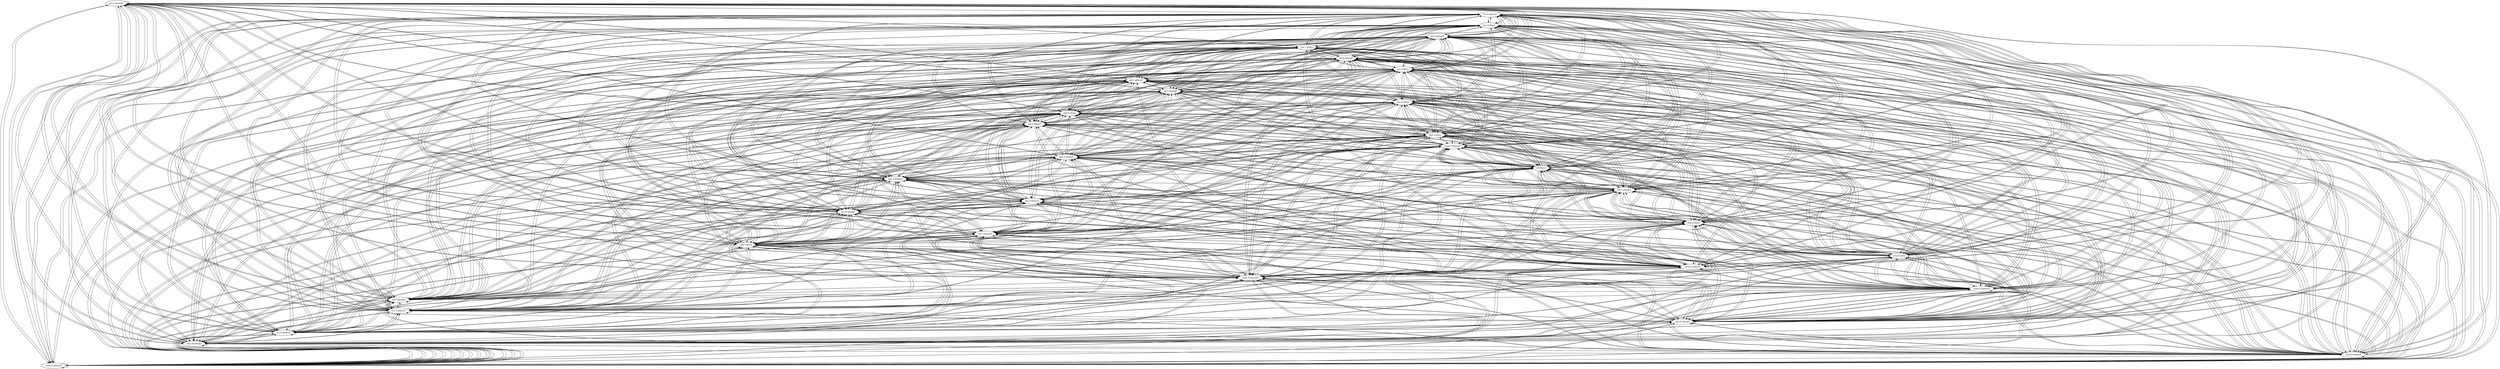 digraph  {
	"prs.5-abwajE"	 [cell="prs.5",
		tense=prs,
		weight=0.92];
	"prs.5-abwajE" -> "prs.5-abwajE"	 [weight=0.92];
	"fut.6-abwarô"	 [cell="fut.6",
		tense=fut,
		weight=0.9];
	"prs.5-abwajE" -> "fut.6-abwarô"	 [weight=0.261];
	"cond.4-abwarjô"	 [cell="cond.4",
		tense=cond,
		weight=0.9];
	"prs.5-abwajE" -> "cond.4-abwarjô"	 [weight=0.261];
	"cond.6-abwarE"	 [cell="cond.6",
		tense=cond,
		weight=0.9];
	"prs.5-abwajE" -> "cond.6-abwarE"	 [weight=0.261];
	"imp.4-abwajô"	 [cell="imp.4",
		tense=imp,
		weight=0.92];
	"prs.5-abwajE" -> "imp.4-abwajô"	 [weight=0.92];
	"fut.4-abwarô"	 [cell="fut.4",
		tense=fut,
		weight=0.9];
	"prs.5-abwajE" -> "fut.4-abwarô"	 [weight=0.261];
	"sbjv.4-abwajô"	 [cell="sbjv.4",
		tense=sbjv,
		weight=0.73];
	"prs.5-abwajE" -> "sbjv.4-abwajô"	 [weight=0.73];
	"fut.5-abwarE"	 [cell="fut.5",
		tense=fut,
		weight=0.9];
	"prs.5-abwajE" -> "fut.5-abwarE"	 [weight=0.261];
	"ipf.6-abwajE"	 [cell="ipf.6",
		tense=ipf,
		weight=0.75];
	"prs.5-abwajE" -> "ipf.6-abwajE"	 [weight=0.75];
	"cond.3-abwarE"	 [cell="cond.3",
		tense=cond,
		weight=0.9];
	"prs.5-abwajE" -> "cond.3-abwarE"	 [weight=0.261];
	"cond.5-abwarjE"	 [cell="cond.5",
		tense=cond,
		weight=0.9];
	"prs.5-abwajE" -> "cond.5-abwarjE"	 [weight=0.261];
	"cond.2-abwarE"	 [cell="cond.2",
		tense=cond,
		weight=0.9];
	"prs.5-abwajE" -> "cond.2-abwarE"	 [weight=0.261];
	"prs.6-abwa"	 [cell="prs.6",
		tense=prs,
		weight=0.73];
	"prs.5-abwajE" -> "prs.6-abwa"	 [weight=0.3066];
	"sbjv.1-abwa"	 [cell="sbjv.1",
		tense=sbjv,
		weight=0.73];
	"prs.5-abwajE" -> "sbjv.1-abwa"	 [weight=0.2482];
	"fut.1-abwarE"	 [cell="fut.1",
		tense=fut,
		weight=0.9];
	"prs.5-abwajE" -> "fut.1-abwarE"	 [weight=0.261];
	"sbjv.2-abwa"	 [cell="sbjv.2",
		tense=sbjv,
		weight=0.73];
	"prs.5-abwajE" -> "sbjv.2-abwa"	 [weight=0.2482];
	"prs.4-abwajô"	 [cell="prs.4",
		tense=prs,
		weight=0.92];
	"prs.5-abwajE" -> "prs.4-abwajô"	 [weight=0.92];
	"fut.2-abwara"	 [cell="fut.2",
		tense=fut,
		weight=0.9];
	"prs.5-abwajE" -> "fut.2-abwara"	 [weight=0.261];
	"fut.3-abwara"	 [cell="fut.3",
		tense=fut,
		weight=0.9];
	"prs.5-abwajE" -> "fut.3-abwara"	 [weight=0.261];
	"imp.5-abwajE"	 [cell="imp.5",
		tense=imp,
		weight=0.92];
	"prs.5-abwajE" -> "imp.5-abwajE"	 [weight=0.92];
	"inf-abwar"	 [cell=inf,
		tense=inf,
		weight=0.18];
	"prs.5-abwajE" -> "inf-abwar"	 [weight=0.0216];
	"sbjv.5-abwajE"	 [cell="sbjv.5",
		tense=sbjv,
		weight=0.73];
	"prs.5-abwajE" -> "sbjv.5-abwajE"	 [weight=0.73];
	"cond.1-abwarE"	 [cell="cond.1",
		tense=cond,
		weight=0.9];
	"prs.5-abwajE" -> "cond.1-abwarE"	 [weight=0.261];
	"sbjv.3-abwa"	 [cell="sbjv.3",
		tense=sbjv,
		weight=0.73];
	"prs.5-abwajE" -> "sbjv.3-abwa"	 [weight=0.2482];
	"ipf.2-abwajE"	 [cell="ipf.2",
		tense=ipf,
		weight=0.75];
	"prs.5-abwajE" -> "ipf.2-abwajE"	 [weight=0.75];
	"sbjv.6-abwa"	 [cell="sbjv.6",
		tense=sbjv,
		weight=0.73];
	"prs.5-abwajE" -> "sbjv.6-abwa"	 [weight=0.2482];
	"imp.2-abwa"	 [cell="imp.2",
		tense=imp,
		weight=1.0];
	"prs.5-abwajE" -> "imp.2-abwa"	 [weight=0.3];
	"ipf.5-abwajE"	 [cell="ipf.5",
		tense=ipf,
		weight=0.56];
	"prs.5-abwajE" -> "ipf.5-abwajE"	 [weight=0.56];
	"ipf.1-abwajE"	 [cell="ipf.1",
		tense=ipf,
		weight=0.75];
	"prs.5-abwajE" -> "ipf.1-abwajE"	 [weight=0.75];
	"prs.2-abwa"	 [cell="prs.2",
		tense=prs,
		weight=1.0];
	"prs.5-abwajE" -> "prs.2-abwa"	 [weight=0.3];
	"ipf.4-abwajô"	 [cell="ipf.4",
		tense=ipf,
		weight=0.56];
	"prs.5-abwajE" -> "ipf.4-abwajô"	 [weight=0.56];
	"prs.1-abwa"	 [cell="prs.1",
		tense=prs,
		weight=1.0];
	"prs.5-abwajE" -> "prs.1-abwa"	 [weight=0.3];
	"ipf.3-abwajE"	 [cell="ipf.3",
		tense=ipf,
		weight=0.75];
	"prs.5-abwajE" -> "ipf.3-abwajE"	 [weight=0.75];
	"prs.3-abwa"	 [cell="prs.3",
		tense=prs,
		weight=1.0];
	"prs.5-abwajE" -> "prs.3-abwa"	 [weight=0.3];
	"fut.6-abwarô" -> "prs.5-abwajE"	 [weight=0.92];
	"fut.6-abwarô" -> "fut.6-abwarô"	 [weight=0.9];
	"fut.6-abwarô" -> "cond.4-abwarjô"	 [weight=0.9];
	"fut.6-abwarô" -> "cond.6-abwarE"	 [weight=0.9];
	"fut.6-abwarô" -> "imp.4-abwajô"	 [weight=0.92];
	"fut.6-abwarô" -> "fut.4-abwarô"	 [weight=0.9];
	"fut.6-abwarô" -> "sbjv.4-abwajô"	 [weight=0.73];
	"fut.6-abwarô" -> "fut.5-abwarE"	 [weight=0.9];
	"fut.6-abwarô" -> "ipf.6-abwajE"	 [weight=0.75];
	"fut.6-abwarô" -> "cond.3-abwarE"	 [weight=0.9];
	"fut.6-abwarô" -> "cond.5-abwarjE"	 [weight=0.9];
	"fut.6-abwarô" -> "cond.2-abwarE"	 [weight=0.9];
	"fut.6-abwarô" -> "prs.6-abwa"	 [weight=0.5475];
	"fut.6-abwarô" -> "sbjv.1-abwa"	 [weight=0.5475];
	"fut.6-abwarô" -> "fut.1-abwarE"	 [weight=0.9];
	"fut.6-abwarô" -> "sbjv.2-abwa"	 [weight=0.5475];
	"fut.6-abwarô" -> "prs.4-abwajô"	 [weight=0.92];
	"fut.6-abwarô" -> "fut.2-abwara"	 [weight=0.9];
	"fut.6-abwarô" -> "fut.3-abwara"	 [weight=0.9];
	"fut.6-abwarô" -> "imp.5-abwajE"	 [weight=0.92];
	"fut.6-abwarô" -> "inf-abwar"	 [weight=0.027];
	"fut.6-abwarô" -> "sbjv.5-abwajE"	 [weight=0.73];
	"fut.6-abwarô" -> "cond.1-abwarE"	 [weight=0.9];
	"fut.6-abwarô" -> "sbjv.3-abwa"	 [weight=0.5475];
	"fut.6-abwarô" -> "ipf.2-abwajE"	 [weight=0.75];
	"fut.6-abwarô" -> "sbjv.6-abwa"	 [weight=0.5475];
	"fut.6-abwarô" -> "imp.2-abwa"	 [weight=1.0];
	"fut.6-abwarô" -> "ipf.5-abwajE"	 [weight=0.56];
	"fut.6-abwarô" -> "ipf.1-abwajE"	 [weight=0.75];
	"fut.6-abwarô" -> "prs.2-abwa"	 [weight=1.0];
	"fut.6-abwarô" -> "ipf.4-abwajô"	 [weight=0.56];
	"fut.6-abwarô" -> "prs.1-abwa"	 [weight=1.0];
	"fut.6-abwarô" -> "ipf.3-abwajE"	 [weight=0.75];
	"fut.6-abwarô" -> "prs.3-abwa"	 [weight=1.0];
	"cond.4-abwarjô" -> "prs.5-abwajE"	 [weight=0.92];
	"cond.4-abwarjô" -> "fut.6-abwarô"	 [weight=0.9];
	"cond.4-abwarjô" -> "cond.4-abwarjô"	 [weight=0.9];
	"cond.4-abwarjô" -> "cond.6-abwarE"	 [weight=0.9];
	"cond.4-abwarjô" -> "imp.4-abwajô"	 [weight=0.92];
	"cond.4-abwarjô" -> "fut.4-abwarô"	 [weight=0.9];
	"cond.4-abwarjô" -> "sbjv.4-abwajô"	 [weight=0.73];
	"cond.4-abwarjô" -> "fut.5-abwarE"	 [weight=0.9];
	"cond.4-abwarjô" -> "ipf.6-abwajE"	 [weight=0.75];
	"cond.4-abwarjô" -> "cond.3-abwarE"	 [weight=0.9];
	"cond.4-abwarjô" -> "cond.5-abwarjE"	 [weight=0.9];
	"cond.4-abwarjô" -> "cond.2-abwarE"	 [weight=0.9];
	"cond.4-abwarjô" -> "prs.6-abwa"	 [weight=0.5475];
	"cond.4-abwarjô" -> "sbjv.1-abwa"	 [weight=0.5475];
	"cond.4-abwarjô" -> "fut.1-abwarE"	 [weight=0.9];
	"cond.4-abwarjô" -> "sbjv.2-abwa"	 [weight=0.5475];
	"cond.4-abwarjô" -> "prs.4-abwajô"	 [weight=0.92];
	"cond.4-abwarjô" -> "fut.2-abwara"	 [weight=0.9];
	"cond.4-abwarjô" -> "fut.3-abwara"	 [weight=0.9];
	"cond.4-abwarjô" -> "imp.5-abwajE"	 [weight=0.92];
	"cond.4-abwarjô" -> "inf-abwar"	 [weight=0.027];
	"cond.4-abwarjô" -> "sbjv.5-abwajE"	 [weight=0.73];
	"cond.4-abwarjô" -> "cond.1-abwarE"	 [weight=0.9];
	"cond.4-abwarjô" -> "sbjv.3-abwa"	 [weight=0.5475];
	"cond.4-abwarjô" -> "ipf.2-abwajE"	 [weight=0.75];
	"cond.4-abwarjô" -> "sbjv.6-abwa"	 [weight=0.5475];
	"cond.4-abwarjô" -> "imp.2-abwa"	 [weight=1.0];
	"cond.4-abwarjô" -> "ipf.5-abwajE"	 [weight=0.56];
	"cond.4-abwarjô" -> "ipf.1-abwajE"	 [weight=0.75];
	"cond.4-abwarjô" -> "prs.2-abwa"	 [weight=1.0];
	"cond.4-abwarjô" -> "ipf.4-abwajô"	 [weight=0.56];
	"cond.4-abwarjô" -> "prs.1-abwa"	 [weight=1.0];
	"cond.4-abwarjô" -> "ipf.3-abwajE"	 [weight=0.75];
	"cond.4-abwarjô" -> "prs.3-abwa"	 [weight=1.0];
	"cond.6-abwarE" -> "prs.5-abwajE"	 [weight=0.92];
	"cond.6-abwarE" -> "fut.6-abwarô"	 [weight=0.9];
	"cond.6-abwarE" -> "cond.4-abwarjô"	 [weight=0.9];
	"cond.6-abwarE" -> "cond.6-abwarE"	 [weight=0.9];
	"cond.6-abwarE" -> "imp.4-abwajô"	 [weight=0.92];
	"cond.6-abwarE" -> "fut.4-abwarô"	 [weight=0.9];
	"cond.6-abwarE" -> "sbjv.4-abwajô"	 [weight=0.73];
	"cond.6-abwarE" -> "fut.5-abwarE"	 [weight=0.9];
	"cond.6-abwarE" -> "ipf.6-abwajE"	 [weight=0.75];
	"cond.6-abwarE" -> "cond.3-abwarE"	 [weight=0.9];
	"cond.6-abwarE" -> "cond.5-abwarjE"	 [weight=0.9];
	"cond.6-abwarE" -> "cond.2-abwarE"	 [weight=0.9];
	"cond.6-abwarE" -> "prs.6-abwa"	 [weight=0.5475];
	"cond.6-abwarE" -> "sbjv.1-abwa"	 [weight=0.5475];
	"cond.6-abwarE" -> "fut.1-abwarE"	 [weight=0.9];
	"cond.6-abwarE" -> "sbjv.2-abwa"	 [weight=0.5475];
	"cond.6-abwarE" -> "prs.4-abwajô"	 [weight=0.92];
	"cond.6-abwarE" -> "fut.2-abwara"	 [weight=0.9];
	"cond.6-abwarE" -> "fut.3-abwara"	 [weight=0.9];
	"cond.6-abwarE" -> "imp.5-abwajE"	 [weight=0.92];
	"cond.6-abwarE" -> "inf-abwar"	 [weight=0.027];
	"cond.6-abwarE" -> "sbjv.5-abwajE"	 [weight=0.73];
	"cond.6-abwarE" -> "cond.1-abwarE"	 [weight=0.9];
	"cond.6-abwarE" -> "sbjv.3-abwa"	 [weight=0.5475];
	"cond.6-abwarE" -> "ipf.2-abwajE"	 [weight=0.75];
	"cond.6-abwarE" -> "sbjv.6-abwa"	 [weight=0.5475];
	"cond.6-abwarE" -> "imp.2-abwa"	 [weight=1.0];
	"cond.6-abwarE" -> "ipf.5-abwajE"	 [weight=0.56];
	"cond.6-abwarE" -> "ipf.1-abwajE"	 [weight=0.75];
	"cond.6-abwarE" -> "prs.2-abwa"	 [weight=1.0];
	"cond.6-abwarE" -> "ipf.4-abwajô"	 [weight=0.56];
	"cond.6-abwarE" -> "prs.1-abwa"	 [weight=1.0];
	"cond.6-abwarE" -> "ipf.3-abwajE"	 [weight=0.75];
	"cond.6-abwarE" -> "prs.3-abwa"	 [weight=1.0];
	"imp.4-abwajô" -> "prs.5-abwajE"	 [weight=0.92];
	"imp.4-abwajô" -> "fut.6-abwarô"	 [weight=0.261];
	"imp.4-abwajô" -> "cond.4-abwarjô"	 [weight=0.261];
	"imp.4-abwajô" -> "cond.6-abwarE"	 [weight=0.261];
	"imp.4-abwajô" -> "imp.4-abwajô"	 [weight=0.92];
	"imp.4-abwajô" -> "fut.4-abwarô"	 [weight=0.261];
	"imp.4-abwajô" -> "sbjv.4-abwajô"	 [weight=0.73];
	"imp.4-abwajô" -> "fut.5-abwarE"	 [weight=0.261];
	"imp.4-abwajô" -> "ipf.6-abwajE"	 [weight=0.75];
	"imp.4-abwajô" -> "cond.3-abwarE"	 [weight=0.261];
	"imp.4-abwajô" -> "cond.5-abwarjE"	 [weight=0.261];
	"imp.4-abwajô" -> "cond.2-abwarE"	 [weight=0.261];
	"imp.4-abwajô" -> "prs.6-abwa"	 [weight=0.3066];
	"imp.4-abwajô" -> "sbjv.1-abwa"	 [weight=0.2336];
	"imp.4-abwajô" -> "fut.1-abwarE"	 [weight=0.261];
	"imp.4-abwajô" -> "sbjv.2-abwa"	 [weight=0.2336];
	"imp.4-abwajô" -> "prs.4-abwajô"	 [weight=0.92];
	"imp.4-abwajô" -> "fut.2-abwara"	 [weight=0.261];
	"imp.4-abwajô" -> "fut.3-abwara"	 [weight=0.261];
	"imp.4-abwajô" -> "imp.5-abwajE"	 [weight=0.92];
	"imp.4-abwajô" -> "inf-abwar"	 [weight=0.0216];
	"imp.4-abwajô" -> "sbjv.5-abwajE"	 [weight=0.73];
	"imp.4-abwajô" -> "cond.1-abwarE"	 [weight=0.261];
	"imp.4-abwajô" -> "sbjv.3-abwa"	 [weight=0.2336];
	"imp.4-abwajô" -> "ipf.2-abwajE"	 [weight=0.75];
	"imp.4-abwajô" -> "sbjv.6-abwa"	 [weight=0.2336];
	"imp.4-abwajô" -> "imp.2-abwa"	 [weight=0.28];
	"imp.4-abwajô" -> "ipf.5-abwajE"	 [weight=0.56];
	"imp.4-abwajô" -> "ipf.1-abwajE"	 [weight=0.75];
	"imp.4-abwajô" -> "prs.2-abwa"	 [weight=0.3];
	"imp.4-abwajô" -> "ipf.4-abwajô"	 [weight=0.56];
	"imp.4-abwajô" -> "prs.1-abwa"	 [weight=0.28];
	"imp.4-abwajô" -> "ipf.3-abwajE"	 [weight=0.75];
	"imp.4-abwajô" -> "prs.3-abwa"	 [weight=0.3];
	"fut.4-abwarô" -> "prs.5-abwajE"	 [weight=0.92];
	"fut.4-abwarô" -> "fut.6-abwarô"	 [weight=0.9];
	"fut.4-abwarô" -> "cond.4-abwarjô"	 [weight=0.9];
	"fut.4-abwarô" -> "cond.6-abwarE"	 [weight=0.9];
	"fut.4-abwarô" -> "imp.4-abwajô"	 [weight=0.92];
	"fut.4-abwarô" -> "fut.4-abwarô"	 [weight=0.9];
	"fut.4-abwarô" -> "sbjv.4-abwajô"	 [weight=0.73];
	"fut.4-abwarô" -> "fut.5-abwarE"	 [weight=0.9];
	"fut.4-abwarô" -> "ipf.6-abwajE"	 [weight=0.75];
	"fut.4-abwarô" -> "cond.3-abwarE"	 [weight=0.9];
	"fut.4-abwarô" -> "cond.5-abwarjE"	 [weight=0.9];
	"fut.4-abwarô" -> "cond.2-abwarE"	 [weight=0.9];
	"fut.4-abwarô" -> "prs.6-abwa"	 [weight=0.5475];
	"fut.4-abwarô" -> "sbjv.1-abwa"	 [weight=0.5475];
	"fut.4-abwarô" -> "fut.1-abwarE"	 [weight=0.9];
	"fut.4-abwarô" -> "sbjv.2-abwa"	 [weight=0.5475];
	"fut.4-abwarô" -> "prs.4-abwajô"	 [weight=0.92];
	"fut.4-abwarô" -> "fut.2-abwara"	 [weight=0.9];
	"fut.4-abwarô" -> "fut.3-abwara"	 [weight=0.9];
	"fut.4-abwarô" -> "imp.5-abwajE"	 [weight=0.92];
	"fut.4-abwarô" -> "inf-abwar"	 [weight=0.027];
	"fut.4-abwarô" -> "sbjv.5-abwajE"	 [weight=0.73];
	"fut.4-abwarô" -> "cond.1-abwarE"	 [weight=0.9];
	"fut.4-abwarô" -> "sbjv.3-abwa"	 [weight=0.5475];
	"fut.4-abwarô" -> "ipf.2-abwajE"	 [weight=0.75];
	"fut.4-abwarô" -> "sbjv.6-abwa"	 [weight=0.5475];
	"fut.4-abwarô" -> "imp.2-abwa"	 [weight=1.0];
	"fut.4-abwarô" -> "ipf.5-abwajE"	 [weight=0.56];
	"fut.4-abwarô" -> "ipf.1-abwajE"	 [weight=0.75];
	"fut.4-abwarô" -> "prs.2-abwa"	 [weight=1.0];
	"fut.4-abwarô" -> "ipf.4-abwajô"	 [weight=0.56];
	"fut.4-abwarô" -> "prs.1-abwa"	 [weight=1.0];
	"fut.4-abwarô" -> "ipf.3-abwajE"	 [weight=0.75];
	"fut.4-abwarô" -> "prs.3-abwa"	 [weight=1.0];
	"sbjv.4-abwajô" -> "prs.5-abwajE"	 [weight=0.92];
	"sbjv.4-abwajô" -> "fut.6-abwarô"	 [weight=0.531];
	"sbjv.4-abwajô" -> "cond.4-abwarjô"	 [weight=0.531];
	"sbjv.4-abwajô" -> "cond.6-abwarE"	 [weight=0.531];
	"sbjv.4-abwajô" -> "imp.4-abwajô"	 [weight=0.92];
	"sbjv.4-abwajô" -> "fut.4-abwarô"	 [weight=0.531];
	"sbjv.4-abwajô" -> "sbjv.4-abwajô"	 [weight=0.73];
	"sbjv.4-abwajô" -> "fut.5-abwarE"	 [weight=0.531];
	"sbjv.4-abwajô" -> "ipf.6-abwajE"	 [weight=0.75];
	"sbjv.4-abwajô" -> "cond.3-abwarE"	 [weight=0.531];
	"sbjv.4-abwajô" -> "cond.5-abwarjE"	 [weight=0.531];
	"sbjv.4-abwajô" -> "cond.2-abwarE"	 [weight=0.531];
	"sbjv.4-abwajô" -> "prs.6-abwa"	 [weight=0.3577];
	"sbjv.4-abwajô" -> "sbjv.1-abwa"	 [weight=0.3358];
	"sbjv.4-abwajô" -> "fut.1-abwarE"	 [weight=0.531];
	"sbjv.4-abwajô" -> "sbjv.2-abwa"	 [weight=0.3358];
	"sbjv.4-abwajô" -> "prs.4-abwajô"	 [weight=0.92];
	"sbjv.4-abwajô" -> "fut.2-abwara"	 [weight=0.531];
	"sbjv.4-abwajô" -> "fut.3-abwara"	 [weight=0.531];
	"sbjv.4-abwajô" -> "imp.5-abwajE"	 [weight=0.92];
	"sbjv.4-abwajô" -> "inf-abwar"	 [weight=0.0198];
	"sbjv.4-abwajô" -> "sbjv.5-abwajE"	 [weight=0.73];
	"sbjv.4-abwajô" -> "cond.1-abwarE"	 [weight=0.531];
	"sbjv.4-abwajô" -> "sbjv.3-abwa"	 [weight=0.3358];
	"sbjv.4-abwajô" -> "ipf.2-abwajE"	 [weight=0.75];
	"sbjv.4-abwajô" -> "sbjv.6-abwa"	 [weight=0.3358];
	"sbjv.4-abwajô" -> "imp.2-abwa"	 [weight=0.46];
	"sbjv.4-abwajô" -> "ipf.5-abwajE"	 [weight=0.56];
	"sbjv.4-abwajô" -> "ipf.1-abwajE"	 [weight=0.75];
	"sbjv.4-abwajô" -> "prs.2-abwa"	 [weight=0.46];
	"sbjv.4-abwajô" -> "ipf.4-abwajô"	 [weight=0.56];
	"sbjv.4-abwajô" -> "prs.1-abwa"	 [weight=0.46];
	"sbjv.4-abwajô" -> "ipf.3-abwajE"	 [weight=0.75];
	"sbjv.4-abwajô" -> "prs.3-abwa"	 [weight=0.46];
	"fut.5-abwarE" -> "prs.5-abwajE"	 [weight=0.92];
	"fut.5-abwarE" -> "fut.6-abwarô"	 [weight=0.9];
	"fut.5-abwarE" -> "cond.4-abwarjô"	 [weight=0.9];
	"fut.5-abwarE" -> "cond.6-abwarE"	 [weight=0.9];
	"fut.5-abwarE" -> "imp.4-abwajô"	 [weight=0.92];
	"fut.5-abwarE" -> "fut.4-abwarô"	 [weight=0.9];
	"fut.5-abwarE" -> "sbjv.4-abwajô"	 [weight=0.73];
	"fut.5-abwarE" -> "fut.5-abwarE"	 [weight=0.9];
	"fut.5-abwarE" -> "ipf.6-abwajE"	 [weight=0.75];
	"fut.5-abwarE" -> "cond.3-abwarE"	 [weight=0.9];
	"fut.5-abwarE" -> "cond.5-abwarjE"	 [weight=0.9];
	"fut.5-abwarE" -> "cond.2-abwarE"	 [weight=0.9];
	"fut.5-abwarE" -> "prs.6-abwa"	 [weight=0.5475];
	"fut.5-abwarE" -> "sbjv.1-abwa"	 [weight=0.5475];
	"fut.5-abwarE" -> "fut.1-abwarE"	 [weight=0.9];
	"fut.5-abwarE" -> "sbjv.2-abwa"	 [weight=0.5475];
	"fut.5-abwarE" -> "prs.4-abwajô"	 [weight=0.92];
	"fut.5-abwarE" -> "fut.2-abwara"	 [weight=0.9];
	"fut.5-abwarE" -> "fut.3-abwara"	 [weight=0.9];
	"fut.5-abwarE" -> "imp.5-abwajE"	 [weight=0.92];
	"fut.5-abwarE" -> "inf-abwar"	 [weight=0.027];
	"fut.5-abwarE" -> "sbjv.5-abwajE"	 [weight=0.73];
	"fut.5-abwarE" -> "cond.1-abwarE"	 [weight=0.9];
	"fut.5-abwarE" -> "sbjv.3-abwa"	 [weight=0.5475];
	"fut.5-abwarE" -> "ipf.2-abwajE"	 [weight=0.75];
	"fut.5-abwarE" -> "sbjv.6-abwa"	 [weight=0.5475];
	"fut.5-abwarE" -> "imp.2-abwa"	 [weight=1.0];
	"fut.5-abwarE" -> "ipf.5-abwajE"	 [weight=0.56];
	"fut.5-abwarE" -> "ipf.1-abwajE"	 [weight=0.75];
	"fut.5-abwarE" -> "prs.2-abwa"	 [weight=1.0];
	"fut.5-abwarE" -> "ipf.4-abwajô"	 [weight=0.56];
	"fut.5-abwarE" -> "prs.1-abwa"	 [weight=1.0];
	"fut.5-abwarE" -> "ipf.3-abwajE"	 [weight=0.75];
	"fut.5-abwarE" -> "prs.3-abwa"	 [weight=1.0];
	"ipf.6-abwajE" -> "prs.5-abwajE"	 [weight=0.92];
	"ipf.6-abwajE" -> "fut.6-abwarô"	 [weight=0.261];
	"ipf.6-abwajE" -> "cond.4-abwarjô"	 [weight=0.261];
	"ipf.6-abwajE" -> "cond.6-abwarE"	 [weight=0.261];
	"ipf.6-abwajE" -> "imp.4-abwajô"	 [weight=0.92];
	"ipf.6-abwajE" -> "fut.4-abwarô"	 [weight=0.261];
	"ipf.6-abwajE" -> "sbjv.4-abwajô"	 [weight=0.73];
	"ipf.6-abwajE" -> "fut.5-abwarE"	 [weight=0.261];
	"ipf.6-abwajE" -> "ipf.6-abwajE"	 [weight=0.75];
	"ipf.6-abwajE" -> "cond.3-abwarE"	 [weight=0.261];
	"ipf.6-abwajE" -> "cond.5-abwarjE"	 [weight=0.261];
	"ipf.6-abwajE" -> "cond.2-abwarE"	 [weight=0.261];
	"ipf.6-abwajE" -> "prs.6-abwa"	 [weight=0.3066];
	"ipf.6-abwajE" -> "sbjv.1-abwa"	 [weight=0.2482];
	"ipf.6-abwajE" -> "fut.1-abwarE"	 [weight=0.261];
	"ipf.6-abwajE" -> "sbjv.2-abwa"	 [weight=0.2482];
	"ipf.6-abwajE" -> "prs.4-abwajô"	 [weight=0.92];
	"ipf.6-abwajE" -> "fut.2-abwara"	 [weight=0.261];
	"ipf.6-abwajE" -> "fut.3-abwara"	 [weight=0.261];
	"ipf.6-abwajE" -> "imp.5-abwajE"	 [weight=0.92];
	"ipf.6-abwajE" -> "inf-abwar"	 [weight=0.0216];
	"ipf.6-abwajE" -> "sbjv.5-abwajE"	 [weight=0.73];
	"ipf.6-abwajE" -> "cond.1-abwarE"	 [weight=0.261];
	"ipf.6-abwajE" -> "sbjv.3-abwa"	 [weight=0.2482];
	"ipf.6-abwajE" -> "ipf.2-abwajE"	 [weight=0.75];
	"ipf.6-abwajE" -> "sbjv.6-abwa"	 [weight=0.2482];
	"ipf.6-abwajE" -> "imp.2-abwa"	 [weight=0.3];
	"ipf.6-abwajE" -> "ipf.5-abwajE"	 [weight=0.56];
	"ipf.6-abwajE" -> "ipf.1-abwajE"	 [weight=0.75];
	"ipf.6-abwajE" -> "prs.2-abwa"	 [weight=0.3];
	"ipf.6-abwajE" -> "ipf.4-abwajô"	 [weight=0.56];
	"ipf.6-abwajE" -> "prs.1-abwa"	 [weight=0.3];
	"ipf.6-abwajE" -> "ipf.3-abwajE"	 [weight=0.75];
	"ipf.6-abwajE" -> "prs.3-abwa"	 [weight=0.3];
	"cond.3-abwarE" -> "prs.5-abwajE"	 [weight=0.92];
	"cond.3-abwarE" -> "fut.6-abwarô"	 [weight=0.9];
	"cond.3-abwarE" -> "cond.4-abwarjô"	 [weight=0.9];
	"cond.3-abwarE" -> "cond.6-abwarE"	 [weight=0.9];
	"cond.3-abwarE" -> "imp.4-abwajô"	 [weight=0.92];
	"cond.3-abwarE" -> "fut.4-abwarô"	 [weight=0.9];
	"cond.3-abwarE" -> "sbjv.4-abwajô"	 [weight=0.73];
	"cond.3-abwarE" -> "fut.5-abwarE"	 [weight=0.9];
	"cond.3-abwarE" -> "ipf.6-abwajE"	 [weight=0.75];
	"cond.3-abwarE" -> "cond.3-abwarE"	 [weight=0.9];
	"cond.3-abwarE" -> "cond.5-abwarjE"	 [weight=0.9];
	"cond.3-abwarE" -> "cond.2-abwarE"	 [weight=0.9];
	"cond.3-abwarE" -> "prs.6-abwa"	 [weight=0.5475];
	"cond.3-abwarE" -> "sbjv.1-abwa"	 [weight=0.5475];
	"cond.3-abwarE" -> "fut.1-abwarE"	 [weight=0.9];
	"cond.3-abwarE" -> "sbjv.2-abwa"	 [weight=0.5475];
	"cond.3-abwarE" -> "prs.4-abwajô"	 [weight=0.92];
	"cond.3-abwarE" -> "fut.2-abwara"	 [weight=0.9];
	"cond.3-abwarE" -> "fut.3-abwara"	 [weight=0.9];
	"cond.3-abwarE" -> "imp.5-abwajE"	 [weight=0.92];
	"cond.3-abwarE" -> "inf-abwar"	 [weight=0.027];
	"cond.3-abwarE" -> "sbjv.5-abwajE"	 [weight=0.73];
	"cond.3-abwarE" -> "cond.1-abwarE"	 [weight=0.9];
	"cond.3-abwarE" -> "sbjv.3-abwa"	 [weight=0.5475];
	"cond.3-abwarE" -> "ipf.2-abwajE"	 [weight=0.75];
	"cond.3-abwarE" -> "sbjv.6-abwa"	 [weight=0.5475];
	"cond.3-abwarE" -> "imp.2-abwa"	 [weight=1.0];
	"cond.3-abwarE" -> "ipf.5-abwajE"	 [weight=0.56];
	"cond.3-abwarE" -> "ipf.1-abwajE"	 [weight=0.75];
	"cond.3-abwarE" -> "prs.2-abwa"	 [weight=1.0];
	"cond.3-abwarE" -> "ipf.4-abwajô"	 [weight=0.56];
	"cond.3-abwarE" -> "prs.1-abwa"	 [weight=1.0];
	"cond.3-abwarE" -> "ipf.3-abwajE"	 [weight=0.75];
	"cond.3-abwarE" -> "prs.3-abwa"	 [weight=1.0];
	"cond.5-abwarjE" -> "prs.5-abwajE"	 [weight=0.92];
	"cond.5-abwarjE" -> "fut.6-abwarô"	 [weight=0.9];
	"cond.5-abwarjE" -> "cond.4-abwarjô"	 [weight=0.9];
	"cond.5-abwarjE" -> "cond.6-abwarE"	 [weight=0.9];
	"cond.5-abwarjE" -> "imp.4-abwajô"	 [weight=0.92];
	"cond.5-abwarjE" -> "fut.4-abwarô"	 [weight=0.9];
	"cond.5-abwarjE" -> "sbjv.4-abwajô"	 [weight=0.73];
	"cond.5-abwarjE" -> "fut.5-abwarE"	 [weight=0.9];
	"cond.5-abwarjE" -> "ipf.6-abwajE"	 [weight=0.75];
	"cond.5-abwarjE" -> "cond.3-abwarE"	 [weight=0.9];
	"cond.5-abwarjE" -> "cond.5-abwarjE"	 [weight=0.9];
	"cond.5-abwarjE" -> "cond.2-abwarE"	 [weight=0.9];
	"cond.5-abwarjE" -> "prs.6-abwa"	 [weight=0.5475];
	"cond.5-abwarjE" -> "sbjv.1-abwa"	 [weight=0.5475];
	"cond.5-abwarjE" -> "fut.1-abwarE"	 [weight=0.9];
	"cond.5-abwarjE" -> "sbjv.2-abwa"	 [weight=0.5475];
	"cond.5-abwarjE" -> "prs.4-abwajô"	 [weight=0.92];
	"cond.5-abwarjE" -> "fut.2-abwara"	 [weight=0.9];
	"cond.5-abwarjE" -> "fut.3-abwara"	 [weight=0.9];
	"cond.5-abwarjE" -> "imp.5-abwajE"	 [weight=0.92];
	"cond.5-abwarjE" -> "inf-abwar"	 [weight=0.027];
	"cond.5-abwarjE" -> "sbjv.5-abwajE"	 [weight=0.73];
	"cond.5-abwarjE" -> "cond.1-abwarE"	 [weight=0.9];
	"cond.5-abwarjE" -> "sbjv.3-abwa"	 [weight=0.5475];
	"cond.5-abwarjE" -> "ipf.2-abwajE"	 [weight=0.75];
	"cond.5-abwarjE" -> "sbjv.6-abwa"	 [weight=0.5475];
	"cond.5-abwarjE" -> "imp.2-abwa"	 [weight=1.0];
	"cond.5-abwarjE" -> "ipf.5-abwajE"	 [weight=0.56];
	"cond.5-abwarjE" -> "ipf.1-abwajE"	 [weight=0.75];
	"cond.5-abwarjE" -> "prs.2-abwa"	 [weight=1.0];
	"cond.5-abwarjE" -> "ipf.4-abwajô"	 [weight=0.56];
	"cond.5-abwarjE" -> "prs.1-abwa"	 [weight=1.0];
	"cond.5-abwarjE" -> "ipf.3-abwajE"	 [weight=0.75];
	"cond.5-abwarjE" -> "prs.3-abwa"	 [weight=1.0];
	"cond.2-abwarE" -> "prs.5-abwajE"	 [weight=0.92];
	"cond.2-abwarE" -> "fut.6-abwarô"	 [weight=0.9];
	"cond.2-abwarE" -> "cond.4-abwarjô"	 [weight=0.9];
	"cond.2-abwarE" -> "cond.6-abwarE"	 [weight=0.9];
	"cond.2-abwarE" -> "imp.4-abwajô"	 [weight=0.92];
	"cond.2-abwarE" -> "fut.4-abwarô"	 [weight=0.9];
	"cond.2-abwarE" -> "sbjv.4-abwajô"	 [weight=0.73];
	"cond.2-abwarE" -> "fut.5-abwarE"	 [weight=0.9];
	"cond.2-abwarE" -> "ipf.6-abwajE"	 [weight=0.75];
	"cond.2-abwarE" -> "cond.3-abwarE"	 [weight=0.9];
	"cond.2-abwarE" -> "cond.5-abwarjE"	 [weight=0.9];
	"cond.2-abwarE" -> "cond.2-abwarE"	 [weight=0.9];
	"cond.2-abwarE" -> "prs.6-abwa"	 [weight=0.5475];
	"cond.2-abwarE" -> "sbjv.1-abwa"	 [weight=0.5475];
	"cond.2-abwarE" -> "fut.1-abwarE"	 [weight=0.9];
	"cond.2-abwarE" -> "sbjv.2-abwa"	 [weight=0.5475];
	"cond.2-abwarE" -> "prs.4-abwajô"	 [weight=0.92];
	"cond.2-abwarE" -> "fut.2-abwara"	 [weight=0.9];
	"cond.2-abwarE" -> "fut.3-abwara"	 [weight=0.9];
	"cond.2-abwarE" -> "imp.5-abwajE"	 [weight=0.92];
	"cond.2-abwarE" -> "inf-abwar"	 [weight=0.027];
	"cond.2-abwarE" -> "sbjv.5-abwajE"	 [weight=0.73];
	"cond.2-abwarE" -> "cond.1-abwarE"	 [weight=0.9];
	"cond.2-abwarE" -> "sbjv.3-abwa"	 [weight=0.5475];
	"cond.2-abwarE" -> "ipf.2-abwajE"	 [weight=0.75];
	"cond.2-abwarE" -> "sbjv.6-abwa"	 [weight=0.5475];
	"cond.2-abwarE" -> "imp.2-abwa"	 [weight=1.0];
	"cond.2-abwarE" -> "ipf.5-abwajE"	 [weight=0.56];
	"cond.2-abwarE" -> "ipf.1-abwajE"	 [weight=0.75];
	"cond.2-abwarE" -> "prs.2-abwa"	 [weight=1.0];
	"cond.2-abwarE" -> "ipf.4-abwajô"	 [weight=0.56];
	"cond.2-abwarE" -> "prs.1-abwa"	 [weight=1.0];
	"cond.2-abwarE" -> "ipf.3-abwajE"	 [weight=0.75];
	"cond.2-abwarE" -> "prs.3-abwa"	 [weight=1.0];
	"prs.6-abwa" -> "prs.5-abwajE"	 [weight=0.92];
	"prs.6-abwa" -> "fut.6-abwarô"	 [weight=0.9];
	"prs.6-abwa" -> "cond.4-abwarjô"	 [weight=0.9];
	"prs.6-abwa" -> "cond.6-abwarE"	 [weight=0.9];
	"prs.6-abwa" -> "imp.4-abwajô"	 [weight=0.92];
	"prs.6-abwa" -> "fut.4-abwarô"	 [weight=0.9];
	"prs.6-abwa" -> "sbjv.4-abwajô"	 [weight=0.73];
	"prs.6-abwa" -> "fut.5-abwarE"	 [weight=0.9];
	"prs.6-abwa" -> "ipf.6-abwajE"	 [weight=0.75];
	"prs.6-abwa" -> "cond.3-abwarE"	 [weight=0.9];
	"prs.6-abwa" -> "cond.5-abwarjE"	 [weight=0.9];
	"prs.6-abwa" -> "cond.2-abwarE"	 [weight=0.9];
	"prs.6-abwa" -> "prs.6-abwa"	 [weight=0.73];
	"prs.6-abwa" -> "sbjv.1-abwa"	 [weight=0.73];
	"prs.6-abwa" -> "fut.1-abwarE"	 [weight=0.9];
	"prs.6-abwa" -> "sbjv.2-abwa"	 [weight=0.73];
	"prs.6-abwa" -> "prs.4-abwajô"	 [weight=0.92];
	"prs.6-abwa" -> "fut.2-abwara"	 [weight=0.9];
	"prs.6-abwa" -> "fut.3-abwara"	 [weight=0.9];
	"prs.6-abwa" -> "imp.5-abwajE"	 [weight=0.92];
	"prs.6-abwa" -> "inf-abwar"	 [weight=0.0306];
	"prs.6-abwa" -> "sbjv.5-abwajE"	 [weight=0.73];
	"prs.6-abwa" -> "cond.1-abwarE"	 [weight=0.9];
	"prs.6-abwa" -> "sbjv.3-abwa"	 [weight=0.73];
	"prs.6-abwa" -> "ipf.2-abwajE"	 [weight=0.75];
	"prs.6-abwa" -> "sbjv.6-abwa"	 [weight=0.73];
	"prs.6-abwa" -> "imp.2-abwa"	 [weight=1.0];
	"prs.6-abwa" -> "ipf.5-abwajE"	 [weight=0.56];
	"prs.6-abwa" -> "ipf.1-abwajE"	 [weight=0.75];
	"prs.6-abwa" -> "prs.2-abwa"	 [weight=1.0];
	"prs.6-abwa" -> "ipf.4-abwajô"	 [weight=0.56];
	"prs.6-abwa" -> "prs.1-abwa"	 [weight=1.0];
	"prs.6-abwa" -> "ipf.3-abwajE"	 [weight=0.75];
	"prs.6-abwa" -> "prs.3-abwa"	 [weight=1.0];
	"sbjv.1-abwa" -> "prs.5-abwajE"	 [weight=0.92];
	"sbjv.1-abwa" -> "fut.6-abwarô"	 [weight=0.9];
	"sbjv.1-abwa" -> "cond.4-abwarjô"	 [weight=0.9];
	"sbjv.1-abwa" -> "cond.6-abwarE"	 [weight=0.9];
	"sbjv.1-abwa" -> "imp.4-abwajô"	 [weight=0.92];
	"sbjv.1-abwa" -> "fut.4-abwarô"	 [weight=0.9];
	"sbjv.1-abwa" -> "sbjv.4-abwajô"	 [weight=0.73];
	"sbjv.1-abwa" -> "fut.5-abwarE"	 [weight=0.9];
	"sbjv.1-abwa" -> "ipf.6-abwajE"	 [weight=0.75];
	"sbjv.1-abwa" -> "cond.3-abwarE"	 [weight=0.9];
	"sbjv.1-abwa" -> "cond.5-abwarjE"	 [weight=0.9];
	"sbjv.1-abwa" -> "cond.2-abwarE"	 [weight=0.9];
	"sbjv.1-abwa" -> "prs.6-abwa"	 [weight=0.73];
	"sbjv.1-abwa" -> "sbjv.1-abwa"	 [weight=0.73];
	"sbjv.1-abwa" -> "fut.1-abwarE"	 [weight=0.9];
	"sbjv.1-abwa" -> "sbjv.2-abwa"	 [weight=0.73];
	"sbjv.1-abwa" -> "prs.4-abwajô"	 [weight=0.92];
	"sbjv.1-abwa" -> "fut.2-abwara"	 [weight=0.9];
	"sbjv.1-abwa" -> "fut.3-abwara"	 [weight=0.9];
	"sbjv.1-abwa" -> "imp.5-abwajE"	 [weight=0.92];
	"sbjv.1-abwa" -> "inf-abwar"	 [weight=0.0306];
	"sbjv.1-abwa" -> "sbjv.5-abwajE"	 [weight=0.73];
	"sbjv.1-abwa" -> "cond.1-abwarE"	 [weight=0.9];
	"sbjv.1-abwa" -> "sbjv.3-abwa"	 [weight=0.73];
	"sbjv.1-abwa" -> "ipf.2-abwajE"	 [weight=0.75];
	"sbjv.1-abwa" -> "sbjv.6-abwa"	 [weight=0.73];
	"sbjv.1-abwa" -> "imp.2-abwa"	 [weight=1.0];
	"sbjv.1-abwa" -> "ipf.5-abwajE"	 [weight=0.56];
	"sbjv.1-abwa" -> "ipf.1-abwajE"	 [weight=0.75];
	"sbjv.1-abwa" -> "prs.2-abwa"	 [weight=1.0];
	"sbjv.1-abwa" -> "ipf.4-abwajô"	 [weight=0.56];
	"sbjv.1-abwa" -> "prs.1-abwa"	 [weight=1.0];
	"sbjv.1-abwa" -> "ipf.3-abwajE"	 [weight=0.75];
	"sbjv.1-abwa" -> "prs.3-abwa"	 [weight=1.0];
	"fut.1-abwarE" -> "prs.5-abwajE"	 [weight=0.92];
	"fut.1-abwarE" -> "fut.6-abwarô"	 [weight=0.9];
	"fut.1-abwarE" -> "cond.4-abwarjô"	 [weight=0.9];
	"fut.1-abwarE" -> "cond.6-abwarE"	 [weight=0.9];
	"fut.1-abwarE" -> "imp.4-abwajô"	 [weight=0.92];
	"fut.1-abwarE" -> "fut.4-abwarô"	 [weight=0.9];
	"fut.1-abwarE" -> "sbjv.4-abwajô"	 [weight=0.73];
	"fut.1-abwarE" -> "fut.5-abwarE"	 [weight=0.9];
	"fut.1-abwarE" -> "ipf.6-abwajE"	 [weight=0.75];
	"fut.1-abwarE" -> "cond.3-abwarE"	 [weight=0.9];
	"fut.1-abwarE" -> "cond.5-abwarjE"	 [weight=0.9];
	"fut.1-abwarE" -> "cond.2-abwarE"	 [weight=0.9];
	"fut.1-abwarE" -> "prs.6-abwa"	 [weight=0.5475];
	"fut.1-abwarE" -> "sbjv.1-abwa"	 [weight=0.5475];
	"fut.1-abwarE" -> "fut.1-abwarE"	 [weight=0.9];
	"fut.1-abwarE" -> "sbjv.2-abwa"	 [weight=0.5475];
	"fut.1-abwarE" -> "prs.4-abwajô"	 [weight=0.92];
	"fut.1-abwarE" -> "fut.2-abwara"	 [weight=0.9];
	"fut.1-abwarE" -> "fut.3-abwara"	 [weight=0.9];
	"fut.1-abwarE" -> "imp.5-abwajE"	 [weight=0.92];
	"fut.1-abwarE" -> "inf-abwar"	 [weight=0.027];
	"fut.1-abwarE" -> "sbjv.5-abwajE"	 [weight=0.73];
	"fut.1-abwarE" -> "cond.1-abwarE"	 [weight=0.9];
	"fut.1-abwarE" -> "sbjv.3-abwa"	 [weight=0.5475];
	"fut.1-abwarE" -> "ipf.2-abwajE"	 [weight=0.75];
	"fut.1-abwarE" -> "sbjv.6-abwa"	 [weight=0.5475];
	"fut.1-abwarE" -> "imp.2-abwa"	 [weight=1.0];
	"fut.1-abwarE" -> "ipf.5-abwajE"	 [weight=0.56];
	"fut.1-abwarE" -> "ipf.1-abwajE"	 [weight=0.75];
	"fut.1-abwarE" -> "prs.2-abwa"	 [weight=1.0];
	"fut.1-abwarE" -> "ipf.4-abwajô"	 [weight=0.56];
	"fut.1-abwarE" -> "prs.1-abwa"	 [weight=1.0];
	"fut.1-abwarE" -> "ipf.3-abwajE"	 [weight=0.75];
	"fut.1-abwarE" -> "prs.3-abwa"	 [weight=1.0];
	"sbjv.2-abwa" -> "prs.5-abwajE"	 [weight=0.92];
	"sbjv.2-abwa" -> "fut.6-abwarô"	 [weight=0.9];
	"sbjv.2-abwa" -> "cond.4-abwarjô"	 [weight=0.9];
	"sbjv.2-abwa" -> "cond.6-abwarE"	 [weight=0.9];
	"sbjv.2-abwa" -> "imp.4-abwajô"	 [weight=0.92];
	"sbjv.2-abwa" -> "fut.4-abwarô"	 [weight=0.9];
	"sbjv.2-abwa" -> "sbjv.4-abwajô"	 [weight=0.73];
	"sbjv.2-abwa" -> "fut.5-abwarE"	 [weight=0.9];
	"sbjv.2-abwa" -> "ipf.6-abwajE"	 [weight=0.75];
	"sbjv.2-abwa" -> "cond.3-abwarE"	 [weight=0.9];
	"sbjv.2-abwa" -> "cond.5-abwarjE"	 [weight=0.9];
	"sbjv.2-abwa" -> "cond.2-abwarE"	 [weight=0.9];
	"sbjv.2-abwa" -> "prs.6-abwa"	 [weight=0.73];
	"sbjv.2-abwa" -> "sbjv.1-abwa"	 [weight=0.73];
	"sbjv.2-abwa" -> "fut.1-abwarE"	 [weight=0.9];
	"sbjv.2-abwa" -> "sbjv.2-abwa"	 [weight=0.73];
	"sbjv.2-abwa" -> "prs.4-abwajô"	 [weight=0.92];
	"sbjv.2-abwa" -> "fut.2-abwara"	 [weight=0.9];
	"sbjv.2-abwa" -> "fut.3-abwara"	 [weight=0.9];
	"sbjv.2-abwa" -> "imp.5-abwajE"	 [weight=0.92];
	"sbjv.2-abwa" -> "inf-abwar"	 [weight=0.0306];
	"sbjv.2-abwa" -> "sbjv.5-abwajE"	 [weight=0.73];
	"sbjv.2-abwa" -> "cond.1-abwarE"	 [weight=0.9];
	"sbjv.2-abwa" -> "sbjv.3-abwa"	 [weight=0.73];
	"sbjv.2-abwa" -> "ipf.2-abwajE"	 [weight=0.75];
	"sbjv.2-abwa" -> "sbjv.6-abwa"	 [weight=0.73];
	"sbjv.2-abwa" -> "imp.2-abwa"	 [weight=1.0];
	"sbjv.2-abwa" -> "ipf.5-abwajE"	 [weight=0.56];
	"sbjv.2-abwa" -> "ipf.1-abwajE"	 [weight=0.75];
	"sbjv.2-abwa" -> "prs.2-abwa"	 [weight=1.0];
	"sbjv.2-abwa" -> "ipf.4-abwajô"	 [weight=0.56];
	"sbjv.2-abwa" -> "prs.1-abwa"	 [weight=1.0];
	"sbjv.2-abwa" -> "ipf.3-abwajE"	 [weight=0.75];
	"sbjv.2-abwa" -> "prs.3-abwa"	 [weight=1.0];
	"prs.4-abwajô" -> "prs.5-abwajE"	 [weight=0.92];
	"prs.4-abwajô" -> "fut.6-abwarô"	 [weight=0.261];
	"prs.4-abwajô" -> "cond.4-abwarjô"	 [weight=0.261];
	"prs.4-abwajô" -> "cond.6-abwarE"	 [weight=0.261];
	"prs.4-abwajô" -> "imp.4-abwajô"	 [weight=0.92];
	"prs.4-abwajô" -> "fut.4-abwarô"	 [weight=0.261];
	"prs.4-abwajô" -> "sbjv.4-abwajô"	 [weight=0.73];
	"prs.4-abwajô" -> "fut.5-abwarE"	 [weight=0.261];
	"prs.4-abwajô" -> "ipf.6-abwajE"	 [weight=0.75];
	"prs.4-abwajô" -> "cond.3-abwarE"	 [weight=0.261];
	"prs.4-abwajô" -> "cond.5-abwarjE"	 [weight=0.261];
	"prs.4-abwajô" -> "cond.2-abwarE"	 [weight=0.261];
	"prs.4-abwajô" -> "prs.6-abwa"	 [weight=0.3066];
	"prs.4-abwajô" -> "sbjv.1-abwa"	 [weight=0.2482];
	"prs.4-abwajô" -> "fut.1-abwarE"	 [weight=0.261];
	"prs.4-abwajô" -> "sbjv.2-abwa"	 [weight=0.2482];
	"prs.4-abwajô" -> "prs.4-abwajô"	 [weight=0.92];
	"prs.4-abwajô" -> "fut.2-abwara"	 [weight=0.261];
	"prs.4-abwajô" -> "fut.3-abwara"	 [weight=0.261];
	"prs.4-abwajô" -> "imp.5-abwajE"	 [weight=0.92];
	"prs.4-abwajô" -> "inf-abwar"	 [weight=0.0216];
	"prs.4-abwajô" -> "sbjv.5-abwajE"	 [weight=0.73];
	"prs.4-abwajô" -> "cond.1-abwarE"	 [weight=0.261];
	"prs.4-abwajô" -> "sbjv.3-abwa"	 [weight=0.2482];
	"prs.4-abwajô" -> "ipf.2-abwajE"	 [weight=0.75];
	"prs.4-abwajô" -> "sbjv.6-abwa"	 [weight=0.2482];
	"prs.4-abwajô" -> "imp.2-abwa"	 [weight=0.3];
	"prs.4-abwajô" -> "ipf.5-abwajE"	 [weight=0.56];
	"prs.4-abwajô" -> "ipf.1-abwajE"	 [weight=0.75];
	"prs.4-abwajô" -> "prs.2-abwa"	 [weight=0.3];
	"prs.4-abwajô" -> "ipf.4-abwajô"	 [weight=0.56];
	"prs.4-abwajô" -> "prs.1-abwa"	 [weight=0.3];
	"prs.4-abwajô" -> "ipf.3-abwajE"	 [weight=0.75];
	"prs.4-abwajô" -> "prs.3-abwa"	 [weight=0.3];
	"fut.2-abwara" -> "prs.5-abwajE"	 [weight=0.92];
	"fut.2-abwara" -> "fut.6-abwarô"	 [weight=0.9];
	"fut.2-abwara" -> "cond.4-abwarjô"	 [weight=0.9];
	"fut.2-abwara" -> "cond.6-abwarE"	 [weight=0.9];
	"fut.2-abwara" -> "imp.4-abwajô"	 [weight=0.92];
	"fut.2-abwara" -> "fut.4-abwarô"	 [weight=0.9];
	"fut.2-abwara" -> "sbjv.4-abwajô"	 [weight=0.73];
	"fut.2-abwara" -> "fut.5-abwarE"	 [weight=0.9];
	"fut.2-abwara" -> "ipf.6-abwajE"	 [weight=0.75];
	"fut.2-abwara" -> "cond.3-abwarE"	 [weight=0.9];
	"fut.2-abwara" -> "cond.5-abwarjE"	 [weight=0.9];
	"fut.2-abwara" -> "cond.2-abwarE"	 [weight=0.9];
	"fut.2-abwara" -> "prs.6-abwa"	 [weight=0.5475];
	"fut.2-abwara" -> "sbjv.1-abwa"	 [weight=0.5475];
	"fut.2-abwara" -> "fut.1-abwarE"	 [weight=0.9];
	"fut.2-abwara" -> "sbjv.2-abwa"	 [weight=0.5475];
	"fut.2-abwara" -> "prs.4-abwajô"	 [weight=0.92];
	"fut.2-abwara" -> "fut.2-abwara"	 [weight=0.9];
	"fut.2-abwara" -> "fut.3-abwara"	 [weight=0.9];
	"fut.2-abwara" -> "imp.5-abwajE"	 [weight=0.92];
	"fut.2-abwara" -> "inf-abwar"	 [weight=0.027];
	"fut.2-abwara" -> "sbjv.5-abwajE"	 [weight=0.73];
	"fut.2-abwara" -> "cond.1-abwarE"	 [weight=0.9];
	"fut.2-abwara" -> "sbjv.3-abwa"	 [weight=0.5475];
	"fut.2-abwara" -> "ipf.2-abwajE"	 [weight=0.75];
	"fut.2-abwara" -> "sbjv.6-abwa"	 [weight=0.5475];
	"fut.2-abwara" -> "imp.2-abwa"	 [weight=1.0];
	"fut.2-abwara" -> "ipf.5-abwajE"	 [weight=0.56];
	"fut.2-abwara" -> "ipf.1-abwajE"	 [weight=0.75];
	"fut.2-abwara" -> "prs.2-abwa"	 [weight=1.0];
	"fut.2-abwara" -> "ipf.4-abwajô"	 [weight=0.56];
	"fut.2-abwara" -> "prs.1-abwa"	 [weight=1.0];
	"fut.2-abwara" -> "ipf.3-abwajE"	 [weight=0.75];
	"fut.2-abwara" -> "prs.3-abwa"	 [weight=1.0];
	"fut.3-abwara" -> "prs.5-abwajE"	 [weight=0.92];
	"fut.3-abwara" -> "fut.6-abwarô"	 [weight=0.9];
	"fut.3-abwara" -> "cond.4-abwarjô"	 [weight=0.9];
	"fut.3-abwara" -> "cond.6-abwarE"	 [weight=0.9];
	"fut.3-abwara" -> "imp.4-abwajô"	 [weight=0.92];
	"fut.3-abwara" -> "fut.4-abwarô"	 [weight=0.9];
	"fut.3-abwara" -> "sbjv.4-abwajô"	 [weight=0.73];
	"fut.3-abwara" -> "fut.5-abwarE"	 [weight=0.9];
	"fut.3-abwara" -> "ipf.6-abwajE"	 [weight=0.75];
	"fut.3-abwara" -> "cond.3-abwarE"	 [weight=0.9];
	"fut.3-abwara" -> "cond.5-abwarjE"	 [weight=0.9];
	"fut.3-abwara" -> "cond.2-abwarE"	 [weight=0.9];
	"fut.3-abwara" -> "prs.6-abwa"	 [weight=0.5475];
	"fut.3-abwara" -> "sbjv.1-abwa"	 [weight=0.5475];
	"fut.3-abwara" -> "fut.1-abwarE"	 [weight=0.9];
	"fut.3-abwara" -> "sbjv.2-abwa"	 [weight=0.5475];
	"fut.3-abwara" -> "prs.4-abwajô"	 [weight=0.92];
	"fut.3-abwara" -> "fut.2-abwara"	 [weight=0.9];
	"fut.3-abwara" -> "fut.3-abwara"	 [weight=0.9];
	"fut.3-abwara" -> "imp.5-abwajE"	 [weight=0.92];
	"fut.3-abwara" -> "inf-abwar"	 [weight=0.027];
	"fut.3-abwara" -> "sbjv.5-abwajE"	 [weight=0.73];
	"fut.3-abwara" -> "cond.1-abwarE"	 [weight=0.9];
	"fut.3-abwara" -> "sbjv.3-abwa"	 [weight=0.5475];
	"fut.3-abwara" -> "ipf.2-abwajE"	 [weight=0.75];
	"fut.3-abwara" -> "sbjv.6-abwa"	 [weight=0.5475];
	"fut.3-abwara" -> "imp.2-abwa"	 [weight=1.0];
	"fut.3-abwara" -> "ipf.5-abwajE"	 [weight=0.56];
	"fut.3-abwara" -> "ipf.1-abwajE"	 [weight=0.75];
	"fut.3-abwara" -> "prs.2-abwa"	 [weight=1.0];
	"fut.3-abwara" -> "ipf.4-abwajô"	 [weight=0.56];
	"fut.3-abwara" -> "prs.1-abwa"	 [weight=1.0];
	"fut.3-abwara" -> "ipf.3-abwajE"	 [weight=0.75];
	"fut.3-abwara" -> "prs.3-abwa"	 [weight=1.0];
	"imp.5-abwajE" -> "prs.5-abwajE"	 [weight=0.92];
	"imp.5-abwajE" -> "fut.6-abwarô"	 [weight=0.261];
	"imp.5-abwajE" -> "cond.4-abwarjô"	 [weight=0.261];
	"imp.5-abwajE" -> "cond.6-abwarE"	 [weight=0.261];
	"imp.5-abwajE" -> "imp.4-abwajô"	 [weight=0.92];
	"imp.5-abwajE" -> "fut.4-abwarô"	 [weight=0.261];
	"imp.5-abwajE" -> "sbjv.4-abwajô"	 [weight=0.73];
	"imp.5-abwajE" -> "fut.5-abwarE"	 [weight=0.261];
	"imp.5-abwajE" -> "ipf.6-abwajE"	 [weight=0.75];
	"imp.5-abwajE" -> "cond.3-abwarE"	 [weight=0.261];
	"imp.5-abwajE" -> "cond.5-abwarjE"	 [weight=0.261];
	"imp.5-abwajE" -> "cond.2-abwarE"	 [weight=0.261];
	"imp.5-abwajE" -> "prs.6-abwa"	 [weight=0.3066];
	"imp.5-abwajE" -> "sbjv.1-abwa"	 [weight=0.2336];
	"imp.5-abwajE" -> "fut.1-abwarE"	 [weight=0.261];
	"imp.5-abwajE" -> "sbjv.2-abwa"	 [weight=0.2336];
	"imp.5-abwajE" -> "prs.4-abwajô"	 [weight=0.92];
	"imp.5-abwajE" -> "fut.2-abwara"	 [weight=0.261];
	"imp.5-abwajE" -> "fut.3-abwara"	 [weight=0.261];
	"imp.5-abwajE" -> "imp.5-abwajE"	 [weight=0.92];
	"imp.5-abwajE" -> "inf-abwar"	 [weight=0.0216];
	"imp.5-abwajE" -> "sbjv.5-abwajE"	 [weight=0.73];
	"imp.5-abwajE" -> "cond.1-abwarE"	 [weight=0.261];
	"imp.5-abwajE" -> "sbjv.3-abwa"	 [weight=0.2336];
	"imp.5-abwajE" -> "ipf.2-abwajE"	 [weight=0.75];
	"imp.5-abwajE" -> "sbjv.6-abwa"	 [weight=0.2336];
	"imp.5-abwajE" -> "imp.2-abwa"	 [weight=0.28];
	"imp.5-abwajE" -> "ipf.5-abwajE"	 [weight=0.56];
	"imp.5-abwajE" -> "ipf.1-abwajE"	 [weight=0.75];
	"imp.5-abwajE" -> "prs.2-abwa"	 [weight=0.3];
	"imp.5-abwajE" -> "ipf.4-abwajô"	 [weight=0.56];
	"imp.5-abwajE" -> "prs.1-abwa"	 [weight=0.28];
	"imp.5-abwajE" -> "ipf.3-abwajE"	 [weight=0.75];
	"imp.5-abwajE" -> "prs.3-abwa"	 [weight=0.3];
	"inf-abwar" -> "prs.5-abwajE"	 [weight=0.92];
	"inf-abwar" -> "fut.6-abwarô"	 [weight=0.9];
	"inf-abwar" -> "cond.4-abwarjô"	 [weight=0.9];
	"inf-abwar" -> "cond.6-abwarE"	 [weight=0.9];
	"inf-abwar" -> "imp.4-abwajô"	 [weight=0.92];
	"inf-abwar" -> "fut.4-abwarô"	 [weight=0.9];
	"inf-abwar" -> "sbjv.4-abwajô"	 [weight=0.73];
	"inf-abwar" -> "fut.5-abwarE"	 [weight=0.9];
	"inf-abwar" -> "ipf.6-abwajE"	 [weight=0.75];
	"inf-abwar" -> "cond.3-abwarE"	 [weight=0.9];
	"inf-abwar" -> "cond.5-abwarjE"	 [weight=0.9];
	"inf-abwar" -> "cond.2-abwarE"	 [weight=0.9];
	"inf-abwar" -> "prs.6-abwa"	 [weight=0.0];
	"inf-abwar" -> "sbjv.1-abwa"	 [weight=0.0];
	"inf-abwar" -> "fut.1-abwarE"	 [weight=0.9];
	"inf-abwar" -> "sbjv.2-abwa"	 [weight=0.0];
	"inf-abwar" -> "prs.4-abwajô"	 [weight=0.92];
	"inf-abwar" -> "fut.2-abwara"	 [weight=0.9];
	"inf-abwar" -> "fut.3-abwara"	 [weight=0.9];
	"inf-abwar" -> "imp.5-abwajE"	 [weight=0.92];
	"inf-abwar" -> "inf-abwar"	 [weight=0.18];
	"inf-abwar" -> "sbjv.5-abwajE"	 [weight=0.73];
	"inf-abwar" -> "cond.1-abwarE"	 [weight=0.9];
	"inf-abwar" -> "sbjv.3-abwa"	 [weight=0.0];
	"inf-abwar" -> "ipf.2-abwajE"	 [weight=0.75];
	"inf-abwar" -> "sbjv.6-abwa"	 [weight=0.0];
	"inf-abwar" -> "imp.2-abwa"	 [weight=1.0];
	"inf-abwar" -> "ipf.5-abwajE"	 [weight=0.56];
	"inf-abwar" -> "ipf.1-abwajE"	 [weight=0.75];
	"inf-abwar" -> "prs.2-abwa"	 [weight=1.0];
	"inf-abwar" -> "ipf.4-abwajô"	 [weight=0.56];
	"inf-abwar" -> "prs.1-abwa"	 [weight=1.0];
	"inf-abwar" -> "ipf.3-abwajE"	 [weight=0.75];
	"inf-abwar" -> "prs.3-abwa"	 [weight=1.0];
	"sbjv.5-abwajE" -> "prs.5-abwajE"	 [weight=0.92];
	"sbjv.5-abwajE" -> "fut.6-abwarô"	 [weight=0.531];
	"sbjv.5-abwajE" -> "cond.4-abwarjô"	 [weight=0.531];
	"sbjv.5-abwajE" -> "cond.6-abwarE"	 [weight=0.531];
	"sbjv.5-abwajE" -> "imp.4-abwajô"	 [weight=0.92];
	"sbjv.5-abwajE" -> "fut.4-abwarô"	 [weight=0.531];
	"sbjv.5-abwajE" -> "sbjv.4-abwajô"	 [weight=0.73];
	"sbjv.5-abwajE" -> "fut.5-abwarE"	 [weight=0.531];
	"sbjv.5-abwajE" -> "ipf.6-abwajE"	 [weight=0.75];
	"sbjv.5-abwajE" -> "cond.3-abwarE"	 [weight=0.531];
	"sbjv.5-abwajE" -> "cond.5-abwarjE"	 [weight=0.531];
	"sbjv.5-abwajE" -> "cond.2-abwarE"	 [weight=0.531];
	"sbjv.5-abwajE" -> "prs.6-abwa"	 [weight=0.3577];
	"sbjv.5-abwajE" -> "sbjv.1-abwa"	 [weight=0.3358];
	"sbjv.5-abwajE" -> "fut.1-abwarE"	 [weight=0.531];
	"sbjv.5-abwajE" -> "sbjv.2-abwa"	 [weight=0.3358];
	"sbjv.5-abwajE" -> "prs.4-abwajô"	 [weight=0.92];
	"sbjv.5-abwajE" -> "fut.2-abwara"	 [weight=0.531];
	"sbjv.5-abwajE" -> "fut.3-abwara"	 [weight=0.531];
	"sbjv.5-abwajE" -> "imp.5-abwajE"	 [weight=0.92];
	"sbjv.5-abwajE" -> "inf-abwar"	 [weight=0.0198];
	"sbjv.5-abwajE" -> "sbjv.5-abwajE"	 [weight=0.73];
	"sbjv.5-abwajE" -> "cond.1-abwarE"	 [weight=0.531];
	"sbjv.5-abwajE" -> "sbjv.3-abwa"	 [weight=0.3358];
	"sbjv.5-abwajE" -> "ipf.2-abwajE"	 [weight=0.75];
	"sbjv.5-abwajE" -> "sbjv.6-abwa"	 [weight=0.3358];
	"sbjv.5-abwajE" -> "imp.2-abwa"	 [weight=0.46];
	"sbjv.5-abwajE" -> "ipf.5-abwajE"	 [weight=0.56];
	"sbjv.5-abwajE" -> "ipf.1-abwajE"	 [weight=0.75];
	"sbjv.5-abwajE" -> "prs.2-abwa"	 [weight=0.46];
	"sbjv.5-abwajE" -> "ipf.4-abwajô"	 [weight=0.56];
	"sbjv.5-abwajE" -> "prs.1-abwa"	 [weight=0.46];
	"sbjv.5-abwajE" -> "ipf.3-abwajE"	 [weight=0.75];
	"sbjv.5-abwajE" -> "prs.3-abwa"	 [weight=0.46];
	"cond.1-abwarE" -> "prs.5-abwajE"	 [weight=0.92];
	"cond.1-abwarE" -> "fut.6-abwarô"	 [weight=0.9];
	"cond.1-abwarE" -> "cond.4-abwarjô"	 [weight=0.9];
	"cond.1-abwarE" -> "cond.6-abwarE"	 [weight=0.9];
	"cond.1-abwarE" -> "imp.4-abwajô"	 [weight=0.92];
	"cond.1-abwarE" -> "fut.4-abwarô"	 [weight=0.9];
	"cond.1-abwarE" -> "sbjv.4-abwajô"	 [weight=0.73];
	"cond.1-abwarE" -> "fut.5-abwarE"	 [weight=0.9];
	"cond.1-abwarE" -> "ipf.6-abwajE"	 [weight=0.75];
	"cond.1-abwarE" -> "cond.3-abwarE"	 [weight=0.9];
	"cond.1-abwarE" -> "cond.5-abwarjE"	 [weight=0.9];
	"cond.1-abwarE" -> "cond.2-abwarE"	 [weight=0.9];
	"cond.1-abwarE" -> "prs.6-abwa"	 [weight=0.5475];
	"cond.1-abwarE" -> "sbjv.1-abwa"	 [weight=0.5475];
	"cond.1-abwarE" -> "fut.1-abwarE"	 [weight=0.9];
	"cond.1-abwarE" -> "sbjv.2-abwa"	 [weight=0.5475];
	"cond.1-abwarE" -> "prs.4-abwajô"	 [weight=0.92];
	"cond.1-abwarE" -> "fut.2-abwara"	 [weight=0.9];
	"cond.1-abwarE" -> "fut.3-abwara"	 [weight=0.9];
	"cond.1-abwarE" -> "imp.5-abwajE"	 [weight=0.92];
	"cond.1-abwarE" -> "inf-abwar"	 [weight=0.027];
	"cond.1-abwarE" -> "sbjv.5-abwajE"	 [weight=0.73];
	"cond.1-abwarE" -> "cond.1-abwarE"	 [weight=0.9];
	"cond.1-abwarE" -> "sbjv.3-abwa"	 [weight=0.5475];
	"cond.1-abwarE" -> "ipf.2-abwajE"	 [weight=0.75];
	"cond.1-abwarE" -> "sbjv.6-abwa"	 [weight=0.5475];
	"cond.1-abwarE" -> "imp.2-abwa"	 [weight=1.0];
	"cond.1-abwarE" -> "ipf.5-abwajE"	 [weight=0.56];
	"cond.1-abwarE" -> "ipf.1-abwajE"	 [weight=0.75];
	"cond.1-abwarE" -> "prs.2-abwa"	 [weight=1.0];
	"cond.1-abwarE" -> "ipf.4-abwajô"	 [weight=0.56];
	"cond.1-abwarE" -> "prs.1-abwa"	 [weight=1.0];
	"cond.1-abwarE" -> "ipf.3-abwajE"	 [weight=0.75];
	"cond.1-abwarE" -> "prs.3-abwa"	 [weight=1.0];
	"sbjv.3-abwa" -> "prs.5-abwajE"	 [weight=0.92];
	"sbjv.3-abwa" -> "fut.6-abwarô"	 [weight=0.9];
	"sbjv.3-abwa" -> "cond.4-abwarjô"	 [weight=0.9];
	"sbjv.3-abwa" -> "cond.6-abwarE"	 [weight=0.9];
	"sbjv.3-abwa" -> "imp.4-abwajô"	 [weight=0.92];
	"sbjv.3-abwa" -> "fut.4-abwarô"	 [weight=0.9];
	"sbjv.3-abwa" -> "sbjv.4-abwajô"	 [weight=0.73];
	"sbjv.3-abwa" -> "fut.5-abwarE"	 [weight=0.9];
	"sbjv.3-abwa" -> "ipf.6-abwajE"	 [weight=0.75];
	"sbjv.3-abwa" -> "cond.3-abwarE"	 [weight=0.9];
	"sbjv.3-abwa" -> "cond.5-abwarjE"	 [weight=0.9];
	"sbjv.3-abwa" -> "cond.2-abwarE"	 [weight=0.9];
	"sbjv.3-abwa" -> "prs.6-abwa"	 [weight=0.73];
	"sbjv.3-abwa" -> "sbjv.1-abwa"	 [weight=0.73];
	"sbjv.3-abwa" -> "fut.1-abwarE"	 [weight=0.9];
	"sbjv.3-abwa" -> "sbjv.2-abwa"	 [weight=0.73];
	"sbjv.3-abwa" -> "prs.4-abwajô"	 [weight=0.92];
	"sbjv.3-abwa" -> "fut.2-abwara"	 [weight=0.9];
	"sbjv.3-abwa" -> "fut.3-abwara"	 [weight=0.9];
	"sbjv.3-abwa" -> "imp.5-abwajE"	 [weight=0.92];
	"sbjv.3-abwa" -> "inf-abwar"	 [weight=0.0306];
	"sbjv.3-abwa" -> "sbjv.5-abwajE"	 [weight=0.73];
	"sbjv.3-abwa" -> "cond.1-abwarE"	 [weight=0.9];
	"sbjv.3-abwa" -> "sbjv.3-abwa"	 [weight=0.73];
	"sbjv.3-abwa" -> "ipf.2-abwajE"	 [weight=0.75];
	"sbjv.3-abwa" -> "sbjv.6-abwa"	 [weight=0.73];
	"sbjv.3-abwa" -> "imp.2-abwa"	 [weight=1.0];
	"sbjv.3-abwa" -> "ipf.5-abwajE"	 [weight=0.56];
	"sbjv.3-abwa" -> "ipf.1-abwajE"	 [weight=0.75];
	"sbjv.3-abwa" -> "prs.2-abwa"	 [weight=1.0];
	"sbjv.3-abwa" -> "ipf.4-abwajô"	 [weight=0.56];
	"sbjv.3-abwa" -> "prs.1-abwa"	 [weight=1.0];
	"sbjv.3-abwa" -> "ipf.3-abwajE"	 [weight=0.75];
	"sbjv.3-abwa" -> "prs.3-abwa"	 [weight=1.0];
	"ipf.2-abwajE" -> "prs.5-abwajE"	 [weight=0.92];
	"ipf.2-abwajE" -> "fut.6-abwarô"	 [weight=0.261];
	"ipf.2-abwajE" -> "cond.4-abwarjô"	 [weight=0.261];
	"ipf.2-abwajE" -> "cond.6-abwarE"	 [weight=0.261];
	"ipf.2-abwajE" -> "imp.4-abwajô"	 [weight=0.92];
	"ipf.2-abwajE" -> "fut.4-abwarô"	 [weight=0.261];
	"ipf.2-abwajE" -> "sbjv.4-abwajô"	 [weight=0.73];
	"ipf.2-abwajE" -> "fut.5-abwarE"	 [weight=0.261];
	"ipf.2-abwajE" -> "ipf.6-abwajE"	 [weight=0.75];
	"ipf.2-abwajE" -> "cond.3-abwarE"	 [weight=0.261];
	"ipf.2-abwajE" -> "cond.5-abwarjE"	 [weight=0.261];
	"ipf.2-abwajE" -> "cond.2-abwarE"	 [weight=0.261];
	"ipf.2-abwajE" -> "prs.6-abwa"	 [weight=0.3066];
	"ipf.2-abwajE" -> "sbjv.1-abwa"	 [weight=0.2482];
	"ipf.2-abwajE" -> "fut.1-abwarE"	 [weight=0.261];
	"ipf.2-abwajE" -> "sbjv.2-abwa"	 [weight=0.2482];
	"ipf.2-abwajE" -> "prs.4-abwajô"	 [weight=0.92];
	"ipf.2-abwajE" -> "fut.2-abwara"	 [weight=0.261];
	"ipf.2-abwajE" -> "fut.3-abwara"	 [weight=0.261];
	"ipf.2-abwajE" -> "imp.5-abwajE"	 [weight=0.92];
	"ipf.2-abwajE" -> "inf-abwar"	 [weight=0.0216];
	"ipf.2-abwajE" -> "sbjv.5-abwajE"	 [weight=0.73];
	"ipf.2-abwajE" -> "cond.1-abwarE"	 [weight=0.261];
	"ipf.2-abwajE" -> "sbjv.3-abwa"	 [weight=0.2482];
	"ipf.2-abwajE" -> "ipf.2-abwajE"	 [weight=0.75];
	"ipf.2-abwajE" -> "sbjv.6-abwa"	 [weight=0.2482];
	"ipf.2-abwajE" -> "imp.2-abwa"	 [weight=0.3];
	"ipf.2-abwajE" -> "ipf.5-abwajE"	 [weight=0.56];
	"ipf.2-abwajE" -> "ipf.1-abwajE"	 [weight=0.75];
	"ipf.2-abwajE" -> "prs.2-abwa"	 [weight=0.3];
	"ipf.2-abwajE" -> "ipf.4-abwajô"	 [weight=0.56];
	"ipf.2-abwajE" -> "prs.1-abwa"	 [weight=0.3];
	"ipf.2-abwajE" -> "ipf.3-abwajE"	 [weight=0.75];
	"ipf.2-abwajE" -> "prs.3-abwa"	 [weight=0.3];
	"sbjv.6-abwa" -> "prs.5-abwajE"	 [weight=0.92];
	"sbjv.6-abwa" -> "fut.6-abwarô"	 [weight=0.9];
	"sbjv.6-abwa" -> "cond.4-abwarjô"	 [weight=0.9];
	"sbjv.6-abwa" -> "cond.6-abwarE"	 [weight=0.9];
	"sbjv.6-abwa" -> "imp.4-abwajô"	 [weight=0.92];
	"sbjv.6-abwa" -> "fut.4-abwarô"	 [weight=0.9];
	"sbjv.6-abwa" -> "sbjv.4-abwajô"	 [weight=0.73];
	"sbjv.6-abwa" -> "fut.5-abwarE"	 [weight=0.9];
	"sbjv.6-abwa" -> "ipf.6-abwajE"	 [weight=0.75];
	"sbjv.6-abwa" -> "cond.3-abwarE"	 [weight=0.9];
	"sbjv.6-abwa" -> "cond.5-abwarjE"	 [weight=0.9];
	"sbjv.6-abwa" -> "cond.2-abwarE"	 [weight=0.9];
	"sbjv.6-abwa" -> "prs.6-abwa"	 [weight=0.73];
	"sbjv.6-abwa" -> "sbjv.1-abwa"	 [weight=0.73];
	"sbjv.6-abwa" -> "fut.1-abwarE"	 [weight=0.9];
	"sbjv.6-abwa" -> "sbjv.2-abwa"	 [weight=0.73];
	"sbjv.6-abwa" -> "prs.4-abwajô"	 [weight=0.92];
	"sbjv.6-abwa" -> "fut.2-abwara"	 [weight=0.9];
	"sbjv.6-abwa" -> "fut.3-abwara"	 [weight=0.9];
	"sbjv.6-abwa" -> "imp.5-abwajE"	 [weight=0.92];
	"sbjv.6-abwa" -> "inf-abwar"	 [weight=0.0306];
	"sbjv.6-abwa" -> "sbjv.5-abwajE"	 [weight=0.73];
	"sbjv.6-abwa" -> "cond.1-abwarE"	 [weight=0.9];
	"sbjv.6-abwa" -> "sbjv.3-abwa"	 [weight=0.73];
	"sbjv.6-abwa" -> "ipf.2-abwajE"	 [weight=0.75];
	"sbjv.6-abwa" -> "sbjv.6-abwa"	 [weight=0.73];
	"sbjv.6-abwa" -> "imp.2-abwa"	 [weight=1.0];
	"sbjv.6-abwa" -> "ipf.5-abwajE"	 [weight=0.56];
	"sbjv.6-abwa" -> "ipf.1-abwajE"	 [weight=0.75];
	"sbjv.6-abwa" -> "prs.2-abwa"	 [weight=1.0];
	"sbjv.6-abwa" -> "ipf.4-abwajô"	 [weight=0.56];
	"sbjv.6-abwa" -> "prs.1-abwa"	 [weight=1.0];
	"sbjv.6-abwa" -> "ipf.3-abwajE"	 [weight=0.75];
	"sbjv.6-abwa" -> "prs.3-abwa"	 [weight=1.0];
	"imp.2-abwa" -> "prs.5-abwajE"	 [weight=0.8464];
	"imp.2-abwa" -> "fut.6-abwarô"	 [weight=0.81];
	"imp.2-abwa" -> "cond.4-abwarjô"	 [weight=0.81];
	"imp.2-abwa" -> "cond.6-abwarE"	 [weight=0.81];
	"imp.2-abwa" -> "imp.4-abwajô"	 [weight=0.8464];
	"imp.2-abwa" -> "fut.4-abwarô"	 [weight=0.81];
	"imp.2-abwa" -> "sbjv.4-abwajô"	 [weight=0.5329];
	"imp.2-abwa" -> "fut.5-abwarE"	 [weight=0.81];
	"imp.2-abwa" -> "ipf.6-abwajE"	 [weight=0.69];
	"imp.2-abwa" -> "cond.3-abwarE"	 [weight=0.81];
	"imp.2-abwa" -> "cond.5-abwarjE"	 [weight=0.81];
	"imp.2-abwa" -> "cond.2-abwarE"	 [weight=0.81];
	"imp.2-abwa" -> "prs.6-abwa"	 [weight=0.5329];
	"imp.2-abwa" -> "sbjv.1-abwa"	 [weight=0.5402];
	"imp.2-abwa" -> "fut.1-abwarE"	 [weight=0.81];
	"imp.2-abwa" -> "sbjv.2-abwa"	 [weight=0.5402];
	"imp.2-abwa" -> "prs.4-abwajô"	 [weight=0.8464];
	"imp.2-abwa" -> "fut.2-abwara"	 [weight=0.81];
	"imp.2-abwa" -> "fut.3-abwara"	 [weight=0.81];
	"imp.2-abwa" -> "imp.5-abwajE"	 [weight=0.8464];
	"imp.2-abwa" -> "inf-abwar"	 [weight=0.0324];
	"imp.2-abwa" -> "sbjv.5-abwajE"	 [weight=0.5329];
	"imp.2-abwa" -> "cond.1-abwarE"	 [weight=0.81];
	"imp.2-abwa" -> "sbjv.3-abwa"	 [weight=0.5402];
	"imp.2-abwa" -> "ipf.2-abwajE"	 [weight=0.69];
	"imp.2-abwa" -> "sbjv.6-abwa"	 [weight=0.5402];
	"imp.2-abwa" -> "imp.2-abwa"	 [weight=1.0];
	"imp.2-abwa" -> "ipf.5-abwajE"	 [weight=0.4088];
	"imp.2-abwa" -> "ipf.1-abwajE"	 [weight=0.69];
	"imp.2-abwa" -> "prs.2-abwa"	 [weight=1.0];
	"imp.2-abwa" -> "ipf.4-abwajô"	 [weight=0.4088];
	"imp.2-abwa" -> "prs.1-abwa"	 [weight=1.0];
	"imp.2-abwa" -> "ipf.3-abwajE"	 [weight=0.69];
	"imp.2-abwa" -> "prs.3-abwa"	 [weight=1.0];
	"ipf.5-abwajE" -> "prs.5-abwajE"	 [weight=0.92];
	"ipf.5-abwajE" -> "fut.6-abwarô"	 [weight=0.531];
	"ipf.5-abwajE" -> "cond.4-abwarjô"	 [weight=0.531];
	"ipf.5-abwajE" -> "cond.6-abwarE"	 [weight=0.531];
	"ipf.5-abwajE" -> "imp.4-abwajô"	 [weight=0.92];
	"ipf.5-abwajE" -> "fut.4-abwarô"	 [weight=0.531];
	"ipf.5-abwajE" -> "sbjv.4-abwajô"	 [weight=0.73];
	"ipf.5-abwajE" -> "fut.5-abwarE"	 [weight=0.531];
	"ipf.5-abwajE" -> "ipf.6-abwajE"	 [weight=0.75];
	"ipf.5-abwajE" -> "cond.3-abwarE"	 [weight=0.531];
	"ipf.5-abwajE" -> "cond.5-abwarjE"	 [weight=0.531];
	"ipf.5-abwajE" -> "cond.2-abwarE"	 [weight=0.531];
	"ipf.5-abwajE" -> "prs.6-abwa"	 [weight=0.3577];
	"ipf.5-abwajE" -> "sbjv.1-abwa"	 [weight=0.3285];
	"ipf.5-abwajE" -> "fut.1-abwarE"	 [weight=0.531];
	"ipf.5-abwajE" -> "sbjv.2-abwa"	 [weight=0.3285];
	"ipf.5-abwajE" -> "prs.4-abwajô"	 [weight=0.92];
	"ipf.5-abwajE" -> "fut.2-abwara"	 [weight=0.531];
	"ipf.5-abwajE" -> "fut.3-abwara"	 [weight=0.531];
	"ipf.5-abwajE" -> "imp.5-abwajE"	 [weight=0.92];
	"ipf.5-abwajE" -> "inf-abwar"	 [weight=0.0198];
	"ipf.5-abwajE" -> "sbjv.5-abwajE"	 [weight=0.73];
	"ipf.5-abwajE" -> "cond.1-abwarE"	 [weight=0.531];
	"ipf.5-abwajE" -> "sbjv.3-abwa"	 [weight=0.3285];
	"ipf.5-abwajE" -> "ipf.2-abwajE"	 [weight=0.75];
	"ipf.5-abwajE" -> "sbjv.6-abwa"	 [weight=0.3285];
	"ipf.5-abwajE" -> "imp.2-abwa"	 [weight=0.46];
	"ipf.5-abwajE" -> "ipf.5-abwajE"	 [weight=0.56];
	"ipf.5-abwajE" -> "ipf.1-abwajE"	 [weight=0.75];
	"ipf.5-abwajE" -> "prs.2-abwa"	 [weight=0.46];
	"ipf.5-abwajE" -> "ipf.4-abwajô"	 [weight=0.56];
	"ipf.5-abwajE" -> "prs.1-abwa"	 [weight=0.46];
	"ipf.5-abwajE" -> "ipf.3-abwajE"	 [weight=0.75];
	"ipf.5-abwajE" -> "prs.3-abwa"	 [weight=0.46];
	"ipf.1-abwajE" -> "prs.5-abwajE"	 [weight=0.92];
	"ipf.1-abwajE" -> "fut.6-abwarô"	 [weight=0.261];
	"ipf.1-abwajE" -> "cond.4-abwarjô"	 [weight=0.261];
	"ipf.1-abwajE" -> "cond.6-abwarE"	 [weight=0.261];
	"ipf.1-abwajE" -> "imp.4-abwajô"	 [weight=0.92];
	"ipf.1-abwajE" -> "fut.4-abwarô"	 [weight=0.261];
	"ipf.1-abwajE" -> "sbjv.4-abwajô"	 [weight=0.73];
	"ipf.1-abwajE" -> "fut.5-abwarE"	 [weight=0.261];
	"ipf.1-abwajE" -> "ipf.6-abwajE"	 [weight=0.75];
	"ipf.1-abwajE" -> "cond.3-abwarE"	 [weight=0.261];
	"ipf.1-abwajE" -> "cond.5-abwarjE"	 [weight=0.261];
	"ipf.1-abwajE" -> "cond.2-abwarE"	 [weight=0.261];
	"ipf.1-abwajE" -> "prs.6-abwa"	 [weight=0.3066];
	"ipf.1-abwajE" -> "sbjv.1-abwa"	 [weight=0.2482];
	"ipf.1-abwajE" -> "fut.1-abwarE"	 [weight=0.261];
	"ipf.1-abwajE" -> "sbjv.2-abwa"	 [weight=0.2482];
	"ipf.1-abwajE" -> "prs.4-abwajô"	 [weight=0.92];
	"ipf.1-abwajE" -> "fut.2-abwara"	 [weight=0.261];
	"ipf.1-abwajE" -> "fut.3-abwara"	 [weight=0.261];
	"ipf.1-abwajE" -> "imp.5-abwajE"	 [weight=0.92];
	"ipf.1-abwajE" -> "inf-abwar"	 [weight=0.0216];
	"ipf.1-abwajE" -> "sbjv.5-abwajE"	 [weight=0.73];
	"ipf.1-abwajE" -> "cond.1-abwarE"	 [weight=0.261];
	"ipf.1-abwajE" -> "sbjv.3-abwa"	 [weight=0.2482];
	"ipf.1-abwajE" -> "ipf.2-abwajE"	 [weight=0.75];
	"ipf.1-abwajE" -> "sbjv.6-abwa"	 [weight=0.2482];
	"ipf.1-abwajE" -> "imp.2-abwa"	 [weight=0.3];
	"ipf.1-abwajE" -> "ipf.5-abwajE"	 [weight=0.56];
	"ipf.1-abwajE" -> "ipf.1-abwajE"	 [weight=0.75];
	"ipf.1-abwajE" -> "prs.2-abwa"	 [weight=0.3];
	"ipf.1-abwajE" -> "ipf.4-abwajô"	 [weight=0.56];
	"ipf.1-abwajE" -> "prs.1-abwa"	 [weight=0.3];
	"ipf.1-abwajE" -> "ipf.3-abwajE"	 [weight=0.75];
	"ipf.1-abwajE" -> "prs.3-abwa"	 [weight=0.3];
	"prs.2-abwa" -> "prs.5-abwajE"	 [weight=0.8464];
	"prs.2-abwa" -> "fut.6-abwarô"	 [weight=0.81];
	"prs.2-abwa" -> "cond.4-abwarjô"	 [weight=0.81];
	"prs.2-abwa" -> "cond.6-abwarE"	 [weight=0.81];
	"prs.2-abwa" -> "imp.4-abwajô"	 [weight=0.8464];
	"prs.2-abwa" -> "fut.4-abwarô"	 [weight=0.81];
	"prs.2-abwa" -> "sbjv.4-abwajô"	 [weight=0.5329];
	"prs.2-abwa" -> "fut.5-abwarE"	 [weight=0.81];
	"prs.2-abwa" -> "ipf.6-abwajE"	 [weight=0.5625];
	"prs.2-abwa" -> "cond.3-abwarE"	 [weight=0.81];
	"prs.2-abwa" -> "cond.5-abwarjE"	 [weight=0.81];
	"prs.2-abwa" -> "cond.2-abwarE"	 [weight=0.81];
	"prs.2-abwa" -> "prs.6-abwa"	 [weight=0.5329];
	"prs.2-abwa" -> "sbjv.1-abwa"	 [weight=0.5329];
	"prs.2-abwa" -> "fut.1-abwarE"	 [weight=0.81];
	"prs.2-abwa" -> "sbjv.2-abwa"	 [weight=0.5329];
	"prs.2-abwa" -> "prs.4-abwajô"	 [weight=0.8464];
	"prs.2-abwa" -> "fut.2-abwara"	 [weight=0.81];
	"prs.2-abwa" -> "fut.3-abwara"	 [weight=0.81];
	"prs.2-abwa" -> "imp.5-abwajE"	 [weight=0.8464];
	"prs.2-abwa" -> "inf-abwar"	 [weight=0.0324];
	"prs.2-abwa" -> "sbjv.5-abwajE"	 [weight=0.5329];
	"prs.2-abwa" -> "cond.1-abwarE"	 [weight=0.81];
	"prs.2-abwa" -> "sbjv.3-abwa"	 [weight=0.5329];
	"prs.2-abwa" -> "ipf.2-abwajE"	 [weight=0.5625];
	"prs.2-abwa" -> "sbjv.6-abwa"	 [weight=0.5329];
	"prs.2-abwa" -> "imp.2-abwa"	 [weight=1.0];
	"prs.2-abwa" -> "ipf.5-abwajE"	 [weight=0.3136];
	"prs.2-abwa" -> "ipf.1-abwajE"	 [weight=0.5625];
	"prs.2-abwa" -> "prs.2-abwa"	 [weight=1.0];
	"prs.2-abwa" -> "ipf.4-abwajô"	 [weight=0.3136];
	"prs.2-abwa" -> "prs.1-abwa"	 [weight=1.0];
	"prs.2-abwa" -> "ipf.3-abwajE"	 [weight=0.5625];
	"prs.2-abwa" -> "prs.3-abwa"	 [weight=1.0];
	"ipf.4-abwajô" -> "prs.5-abwajE"	 [weight=0.92];
	"ipf.4-abwajô" -> "fut.6-abwarô"	 [weight=0.531];
	"ipf.4-abwajô" -> "cond.4-abwarjô"	 [weight=0.531];
	"ipf.4-abwajô" -> "cond.6-abwarE"	 [weight=0.531];
	"ipf.4-abwajô" -> "imp.4-abwajô"	 [weight=0.92];
	"ipf.4-abwajô" -> "fut.4-abwarô"	 [weight=0.531];
	"ipf.4-abwajô" -> "sbjv.4-abwajô"	 [weight=0.73];
	"ipf.4-abwajô" -> "fut.5-abwarE"	 [weight=0.531];
	"ipf.4-abwajô" -> "ipf.6-abwajE"	 [weight=0.75];
	"ipf.4-abwajô" -> "cond.3-abwarE"	 [weight=0.531];
	"ipf.4-abwajô" -> "cond.5-abwarjE"	 [weight=0.531];
	"ipf.4-abwajô" -> "cond.2-abwarE"	 [weight=0.531];
	"ipf.4-abwajô" -> "prs.6-abwa"	 [weight=0.3577];
	"ipf.4-abwajô" -> "sbjv.1-abwa"	 [weight=0.3285];
	"ipf.4-abwajô" -> "fut.1-abwarE"	 [weight=0.531];
	"ipf.4-abwajô" -> "sbjv.2-abwa"	 [weight=0.3285];
	"ipf.4-abwajô" -> "prs.4-abwajô"	 [weight=0.92];
	"ipf.4-abwajô" -> "fut.2-abwara"	 [weight=0.531];
	"ipf.4-abwajô" -> "fut.3-abwara"	 [weight=0.531];
	"ipf.4-abwajô" -> "imp.5-abwajE"	 [weight=0.92];
	"ipf.4-abwajô" -> "inf-abwar"	 [weight=0.0198];
	"ipf.4-abwajô" -> "sbjv.5-abwajE"	 [weight=0.73];
	"ipf.4-abwajô" -> "cond.1-abwarE"	 [weight=0.531];
	"ipf.4-abwajô" -> "sbjv.3-abwa"	 [weight=0.3285];
	"ipf.4-abwajô" -> "ipf.2-abwajE"	 [weight=0.75];
	"ipf.4-abwajô" -> "sbjv.6-abwa"	 [weight=0.3285];
	"ipf.4-abwajô" -> "imp.2-abwa"	 [weight=0.46];
	"ipf.4-abwajô" -> "ipf.5-abwajE"	 [weight=0.56];
	"ipf.4-abwajô" -> "ipf.1-abwajE"	 [weight=0.75];
	"ipf.4-abwajô" -> "prs.2-abwa"	 [weight=0.46];
	"ipf.4-abwajô" -> "ipf.4-abwajô"	 [weight=0.56];
	"ipf.4-abwajô" -> "prs.1-abwa"	 [weight=0.46];
	"ipf.4-abwajô" -> "ipf.3-abwajE"	 [weight=0.75];
	"ipf.4-abwajô" -> "prs.3-abwa"	 [weight=0.46];
	"prs.1-abwa" -> "prs.5-abwajE"	 [weight=0.8464];
	"prs.1-abwa" -> "fut.6-abwarô"	 [weight=0.81];
	"prs.1-abwa" -> "cond.4-abwarjô"	 [weight=0.81];
	"prs.1-abwa" -> "cond.6-abwarE"	 [weight=0.81];
	"prs.1-abwa" -> "imp.4-abwajô"	 [weight=0.8464];
	"prs.1-abwa" -> "fut.4-abwarô"	 [weight=0.81];
	"prs.1-abwa" -> "sbjv.4-abwajô"	 [weight=0.5329];
	"prs.1-abwa" -> "fut.5-abwarE"	 [weight=0.81];
	"prs.1-abwa" -> "ipf.6-abwajE"	 [weight=0.69];
	"prs.1-abwa" -> "cond.3-abwarE"	 [weight=0.81];
	"prs.1-abwa" -> "cond.5-abwarjE"	 [weight=0.81];
	"prs.1-abwa" -> "cond.2-abwarE"	 [weight=0.81];
	"prs.1-abwa" -> "prs.6-abwa"	 [weight=0.5329];
	"prs.1-abwa" -> "sbjv.1-abwa"	 [weight=0.5329];
	"prs.1-abwa" -> "fut.1-abwarE"	 [weight=0.81];
	"prs.1-abwa" -> "sbjv.2-abwa"	 [weight=0.5329];
	"prs.1-abwa" -> "prs.4-abwajô"	 [weight=0.8464];
	"prs.1-abwa" -> "fut.2-abwara"	 [weight=0.81];
	"prs.1-abwa" -> "fut.3-abwara"	 [weight=0.81];
	"prs.1-abwa" -> "imp.5-abwajE"	 [weight=0.8464];
	"prs.1-abwa" -> "inf-abwar"	 [weight=0.0324];
	"prs.1-abwa" -> "sbjv.5-abwajE"	 [weight=0.5329];
	"prs.1-abwa" -> "cond.1-abwarE"	 [weight=0.81];
	"prs.1-abwa" -> "sbjv.3-abwa"	 [weight=0.5329];
	"prs.1-abwa" -> "ipf.2-abwajE"	 [weight=0.69];
	"prs.1-abwa" -> "sbjv.6-abwa"	 [weight=0.5329];
	"prs.1-abwa" -> "imp.2-abwa"	 [weight=1.0];
	"prs.1-abwa" -> "ipf.5-abwajE"	 [weight=0.4088];
	"prs.1-abwa" -> "ipf.1-abwajE"	 [weight=0.69];
	"prs.1-abwa" -> "prs.2-abwa"	 [weight=1.0];
	"prs.1-abwa" -> "ipf.4-abwajô"	 [weight=0.4088];
	"prs.1-abwa" -> "prs.1-abwa"	 [weight=1.0];
	"prs.1-abwa" -> "ipf.3-abwajE"	 [weight=0.69];
	"prs.1-abwa" -> "prs.3-abwa"	 [weight=1.0];
	"ipf.3-abwajE" -> "prs.5-abwajE"	 [weight=0.92];
	"ipf.3-abwajE" -> "fut.6-abwarô"	 [weight=0.261];
	"ipf.3-abwajE" -> "cond.4-abwarjô"	 [weight=0.261];
	"ipf.3-abwajE" -> "cond.6-abwarE"	 [weight=0.261];
	"ipf.3-abwajE" -> "imp.4-abwajô"	 [weight=0.92];
	"ipf.3-abwajE" -> "fut.4-abwarô"	 [weight=0.261];
	"ipf.3-abwajE" -> "sbjv.4-abwajô"	 [weight=0.73];
	"ipf.3-abwajE" -> "fut.5-abwarE"	 [weight=0.261];
	"ipf.3-abwajE" -> "ipf.6-abwajE"	 [weight=0.75];
	"ipf.3-abwajE" -> "cond.3-abwarE"	 [weight=0.261];
	"ipf.3-abwajE" -> "cond.5-abwarjE"	 [weight=0.261];
	"ipf.3-abwajE" -> "cond.2-abwarE"	 [weight=0.261];
	"ipf.3-abwajE" -> "prs.6-abwa"	 [weight=0.3066];
	"ipf.3-abwajE" -> "sbjv.1-abwa"	 [weight=0.2482];
	"ipf.3-abwajE" -> "fut.1-abwarE"	 [weight=0.261];
	"ipf.3-abwajE" -> "sbjv.2-abwa"	 [weight=0.2482];
	"ipf.3-abwajE" -> "prs.4-abwajô"	 [weight=0.92];
	"ipf.3-abwajE" -> "fut.2-abwara"	 [weight=0.261];
	"ipf.3-abwajE" -> "fut.3-abwara"	 [weight=0.261];
	"ipf.3-abwajE" -> "imp.5-abwajE"	 [weight=0.92];
	"ipf.3-abwajE" -> "inf-abwar"	 [weight=0.0216];
	"ipf.3-abwajE" -> "sbjv.5-abwajE"	 [weight=0.73];
	"ipf.3-abwajE" -> "cond.1-abwarE"	 [weight=0.261];
	"ipf.3-abwajE" -> "sbjv.3-abwa"	 [weight=0.2482];
	"ipf.3-abwajE" -> "ipf.2-abwajE"	 [weight=0.75];
	"ipf.3-abwajE" -> "sbjv.6-abwa"	 [weight=0.2482];
	"ipf.3-abwajE" -> "imp.2-abwa"	 [weight=0.3];
	"ipf.3-abwajE" -> "ipf.5-abwajE"	 [weight=0.56];
	"ipf.3-abwajE" -> "ipf.1-abwajE"	 [weight=0.75];
	"ipf.3-abwajE" -> "prs.2-abwa"	 [weight=0.3];
	"ipf.3-abwajE" -> "ipf.4-abwajô"	 [weight=0.56];
	"ipf.3-abwajE" -> "prs.1-abwa"	 [weight=0.3];
	"ipf.3-abwajE" -> "ipf.3-abwajE"	 [weight=0.75];
	"ipf.3-abwajE" -> "prs.3-abwa"	 [weight=0.3];
	"prs.3-abwa" -> "prs.5-abwajE"	 [weight=0.8464];
	"prs.3-abwa" -> "fut.6-abwarô"	 [weight=0.81];
	"prs.3-abwa" -> "cond.4-abwarjô"	 [weight=0.81];
	"prs.3-abwa" -> "cond.6-abwarE"	 [weight=0.81];
	"prs.3-abwa" -> "imp.4-abwajô"	 [weight=0.8464];
	"prs.3-abwa" -> "fut.4-abwarô"	 [weight=0.81];
	"prs.3-abwa" -> "sbjv.4-abwajô"	 [weight=0.5329];
	"prs.3-abwa" -> "fut.5-abwarE"	 [weight=0.81];
	"prs.3-abwa" -> "ipf.6-abwajE"	 [weight=0.5625];
	"prs.3-abwa" -> "cond.3-abwarE"	 [weight=0.81];
	"prs.3-abwa" -> "cond.5-abwarjE"	 [weight=0.81];
	"prs.3-abwa" -> "cond.2-abwarE"	 [weight=0.81];
	"prs.3-abwa" -> "prs.6-abwa"	 [weight=0.5329];
	"prs.3-abwa" -> "sbjv.1-abwa"	 [weight=0.5329];
	"prs.3-abwa" -> "fut.1-abwarE"	 [weight=0.81];
	"prs.3-abwa" -> "sbjv.2-abwa"	 [weight=0.5329];
	"prs.3-abwa" -> "prs.4-abwajô"	 [weight=0.8464];
	"prs.3-abwa" -> "fut.2-abwara"	 [weight=0.81];
	"prs.3-abwa" -> "fut.3-abwara"	 [weight=0.81];
	"prs.3-abwa" -> "imp.5-abwajE"	 [weight=0.8464];
	"prs.3-abwa" -> "inf-abwar"	 [weight=0.0324];
	"prs.3-abwa" -> "sbjv.5-abwajE"	 [weight=0.5329];
	"prs.3-abwa" -> "cond.1-abwarE"	 [weight=0.81];
	"prs.3-abwa" -> "sbjv.3-abwa"	 [weight=0.5329];
	"prs.3-abwa" -> "ipf.2-abwajE"	 [weight=0.5625];
	"prs.3-abwa" -> "sbjv.6-abwa"	 [weight=0.5329];
	"prs.3-abwa" -> "imp.2-abwa"	 [weight=1.0];
	"prs.3-abwa" -> "ipf.5-abwajE"	 [weight=0.3136];
	"prs.3-abwa" -> "ipf.1-abwajE"	 [weight=0.5625];
	"prs.3-abwa" -> "prs.2-abwa"	 [weight=1.0];
	"prs.3-abwa" -> "ipf.4-abwajô"	 [weight=0.3136];
	"prs.3-abwa" -> "prs.1-abwa"	 [weight=1.0];
	"prs.3-abwa" -> "ipf.3-abwajE"	 [weight=0.5625];
	"prs.3-abwa" -> "prs.3-abwa"	 [weight=1.0];
}
